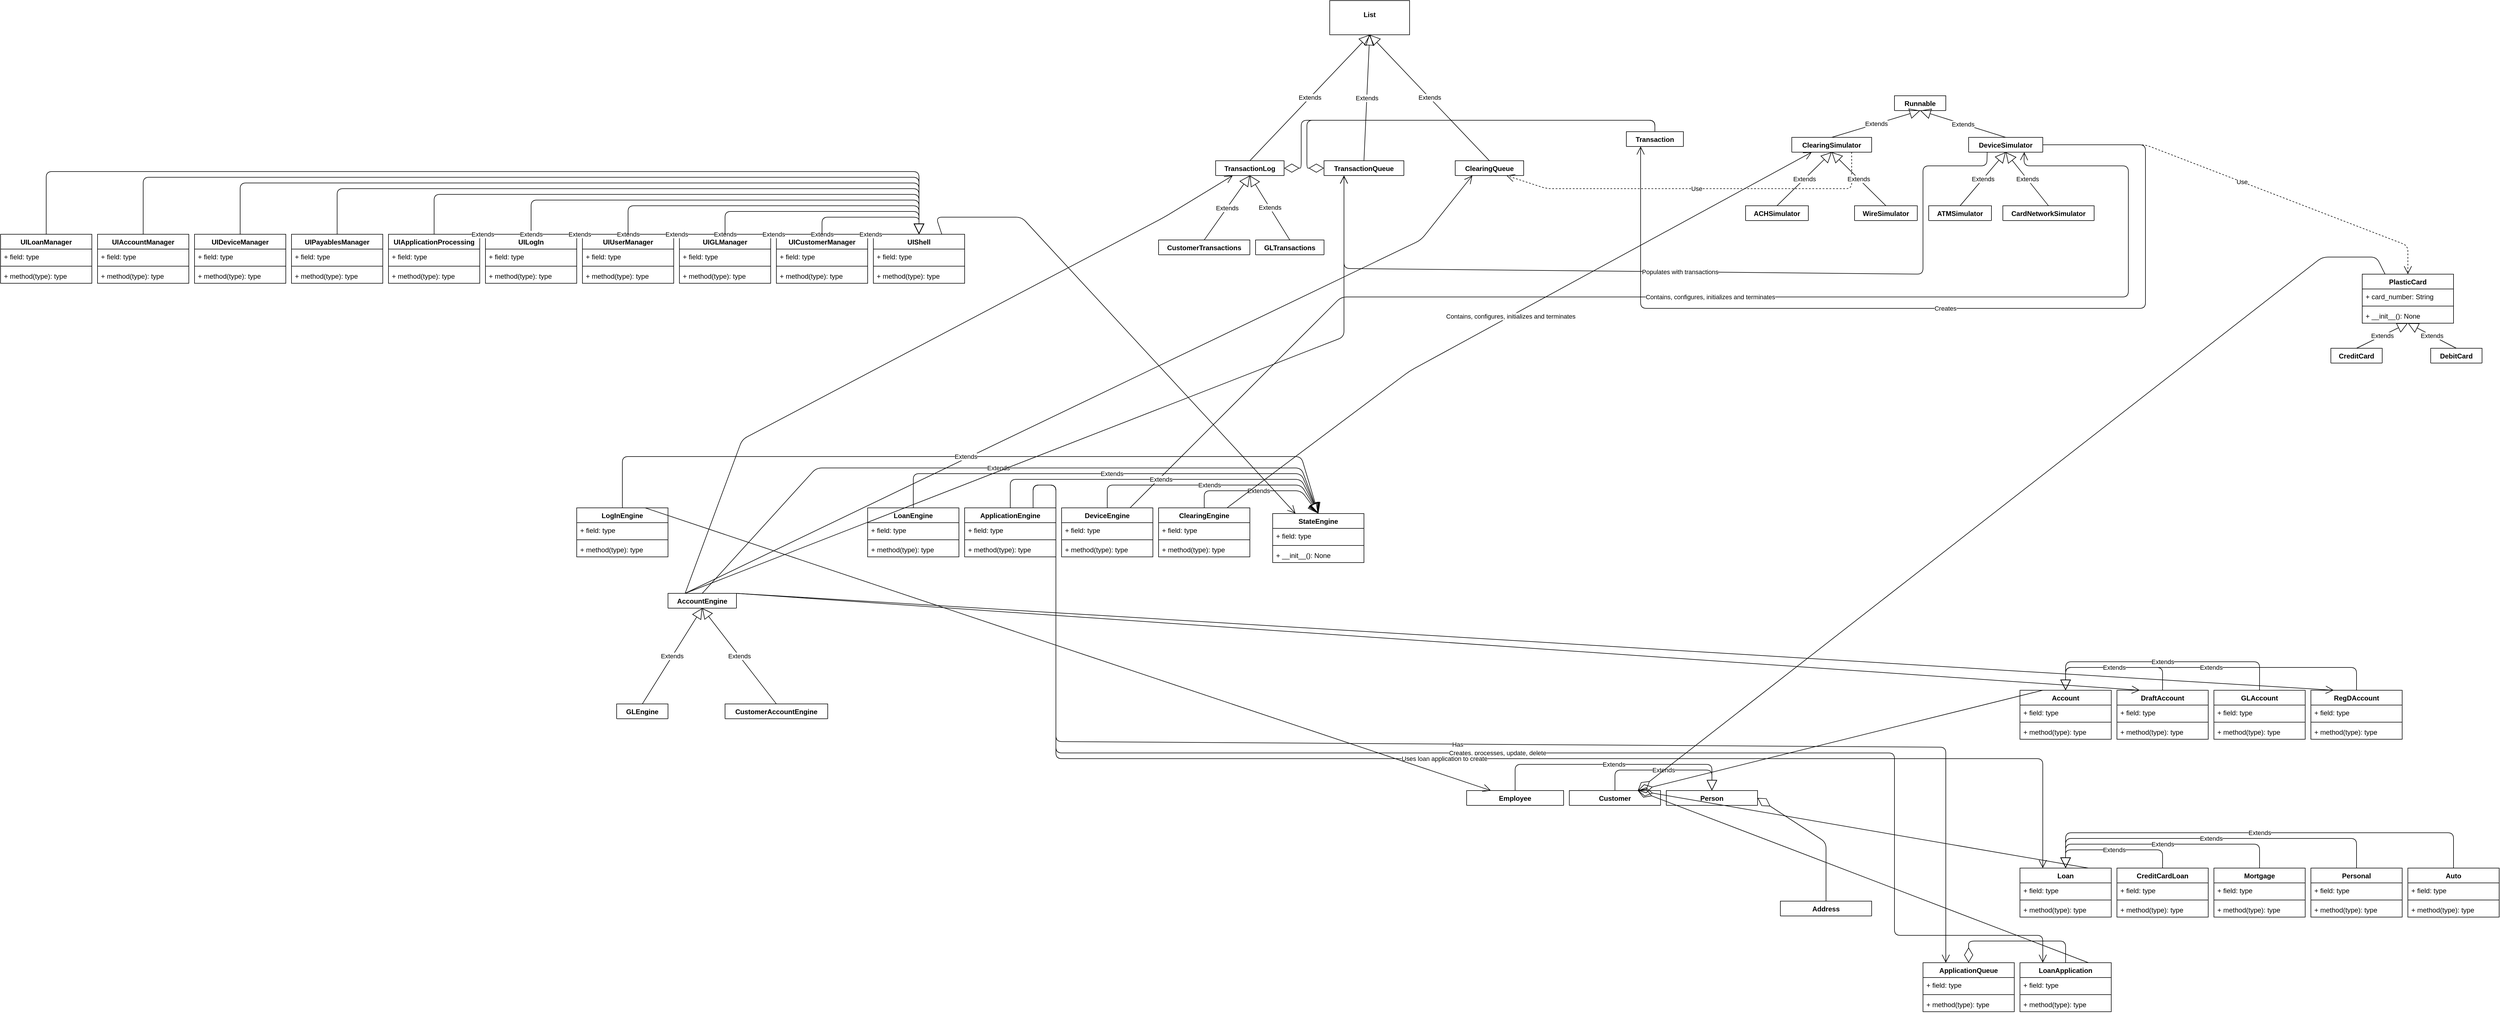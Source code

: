 <mxfile version="14.6.13" type="github">
  <diagram id="C5RBs43oDa-KdzZeNtuy" name="Page-1">
    <mxGraphModel dx="4428" dy="2950" grid="1" gridSize="10" guides="1" tooltips="1" connect="1" arrows="1" fold="1" page="1" pageScale="1" pageWidth="827" pageHeight="1169" math="0" shadow="0">
      <root>
        <mxCell id="WIyWlLk6GJQsqaUBKTNV-0" />
        <mxCell id="WIyWlLk6GJQsqaUBKTNV-1" parent="WIyWlLk6GJQsqaUBKTNV-0" />
        <mxCell id="940IwEZ-EQN5l1AXtLsB-321" value="Contains, configures, initializes and terminates" style="endArrow=open;endFill=1;endSize=12;html=1;entryX=0.75;entryY=1;entryDx=0;entryDy=0;exitX=0.75;exitY=0;exitDx=0;exitDy=0;" edge="1" parent="WIyWlLk6GJQsqaUBKTNV-1" source="940IwEZ-EQN5l1AXtLsB-278" target="940IwEZ-EQN5l1AXtLsB-138">
          <mxGeometry width="160" relative="1" as="geometry">
            <mxPoint x="-80" y="-910" as="sourcePoint" />
            <mxPoint x="80" y="-910" as="targetPoint" />
            <Array as="points">
              <mxPoint x="-350" y="-930" />
              <mxPoint x="90" y="-930" />
              <mxPoint x="1030" y="-930" />
              <mxPoint x="1030" y="-1160" />
              <mxPoint x="847" y="-1160" />
            </Array>
          </mxGeometry>
        </mxCell>
        <mxCell id="zkfFHV4jXpPFQw0GAbJ--0" value="Person" style="swimlane;fontStyle=1;align=center;verticalAlign=top;childLayout=stackLayout;horizontal=1;startSize=26;horizontalStack=0;resizeParent=1;resizeLast=0;collapsible=1;marginBottom=0;rounded=0;shadow=0;strokeWidth=1;" parent="WIyWlLk6GJQsqaUBKTNV-1" vertex="1" collapsed="1">
          <mxGeometry x="220" y="-64" width="160" height="26" as="geometry">
            <mxRectangle x="220" y="-64" width="160" height="358" as="alternateBounds" />
          </mxGeometry>
        </mxCell>
        <mxCell id="zkfFHV4jXpPFQw0GAbJ--1" value="Name" style="text;align=left;verticalAlign=top;spacingLeft=4;spacingRight=4;overflow=hidden;rotatable=0;points=[[0,0.5],[1,0.5]];portConstraint=eastwest;" parent="zkfFHV4jXpPFQw0GAbJ--0" vertex="1">
          <mxGeometry y="26" width="160" height="26" as="geometry" />
        </mxCell>
        <mxCell id="zkfFHV4jXpPFQw0GAbJ--2" value="Phone Number" style="text;align=left;verticalAlign=top;spacingLeft=4;spacingRight=4;overflow=hidden;rotatable=0;points=[[0,0.5],[1,0.5]];portConstraint=eastwest;rounded=0;shadow=0;html=0;" parent="zkfFHV4jXpPFQw0GAbJ--0" vertex="1">
          <mxGeometry y="52" width="160" height="26" as="geometry" />
        </mxCell>
        <mxCell id="zkfFHV4jXpPFQw0GAbJ--3" value="Email Address" style="text;align=left;verticalAlign=top;spacingLeft=4;spacingRight=4;overflow=hidden;rotatable=0;points=[[0,0.5],[1,0.5]];portConstraint=eastwest;rounded=0;shadow=0;html=0;" parent="zkfFHV4jXpPFQw0GAbJ--0" vertex="1">
          <mxGeometry y="78" width="160" height="26" as="geometry" />
        </mxCell>
        <mxCell id="940IwEZ-EQN5l1AXtLsB-31" value="SSN/TIN" style="text;align=left;verticalAlign=top;spacingLeft=4;spacingRight=4;overflow=hidden;rotatable=0;points=[[0,0.5],[1,0.5]];portConstraint=eastwest;rounded=0;shadow=0;html=0;" vertex="1" parent="zkfFHV4jXpPFQw0GAbJ--0">
          <mxGeometry y="104" width="160" height="26" as="geometry" />
        </mxCell>
        <mxCell id="zkfFHV4jXpPFQw0GAbJ--4" value="" style="line;html=1;strokeWidth=1;align=left;verticalAlign=middle;spacingTop=-1;spacingLeft=3;spacingRight=3;rotatable=0;labelPosition=right;points=[];portConstraint=eastwest;" parent="zkfFHV4jXpPFQw0GAbJ--0" vertex="1">
          <mxGeometry y="130" width="160" height="8" as="geometry" />
        </mxCell>
        <mxCell id="zkfFHV4jXpPFQw0GAbJ--5" value="Get Name" style="text;align=left;verticalAlign=top;spacingLeft=4;spacingRight=4;overflow=hidden;rotatable=0;points=[[0,0.5],[1,0.5]];portConstraint=eastwest;" parent="zkfFHV4jXpPFQw0GAbJ--0" vertex="1">
          <mxGeometry y="138" width="160" height="26" as="geometry" />
        </mxCell>
        <mxCell id="940IwEZ-EQN5l1AXtLsB-26" value="Get Phone" style="text;align=left;verticalAlign=top;spacingLeft=4;spacingRight=4;overflow=hidden;rotatable=0;points=[[0,0.5],[1,0.5]];portConstraint=eastwest;" vertex="1" parent="zkfFHV4jXpPFQw0GAbJ--0">
          <mxGeometry y="164" width="160" height="26" as="geometry" />
        </mxCell>
        <mxCell id="940IwEZ-EQN5l1AXtLsB-27" value="Get Email" style="text;align=left;verticalAlign=top;spacingLeft=4;spacingRight=4;overflow=hidden;rotatable=0;points=[[0,0.5],[1,0.5]];portConstraint=eastwest;" vertex="1" parent="zkfFHV4jXpPFQw0GAbJ--0">
          <mxGeometry y="190" width="160" height="26" as="geometry" />
        </mxCell>
        <mxCell id="940IwEZ-EQN5l1AXtLsB-32" value="Get SSN/TIN" style="text;align=left;verticalAlign=top;spacingLeft=4;spacingRight=4;overflow=hidden;rotatable=0;points=[[0,0.5],[1,0.5]];portConstraint=eastwest;" vertex="1" parent="zkfFHV4jXpPFQw0GAbJ--0">
          <mxGeometry y="216" width="160" height="26" as="geometry" />
        </mxCell>
        <mxCell id="940IwEZ-EQN5l1AXtLsB-33" value="Set Name" style="text;align=left;verticalAlign=top;spacingLeft=4;spacingRight=4;overflow=hidden;rotatable=0;points=[[0,0.5],[1,0.5]];portConstraint=eastwest;" vertex="1" parent="zkfFHV4jXpPFQw0GAbJ--0">
          <mxGeometry y="242" width="160" height="26" as="geometry" />
        </mxCell>
        <mxCell id="940IwEZ-EQN5l1AXtLsB-34" value="Set Phone" style="text;align=left;verticalAlign=top;spacingLeft=4;spacingRight=4;overflow=hidden;rotatable=0;points=[[0,0.5],[1,0.5]];portConstraint=eastwest;" vertex="1" parent="zkfFHV4jXpPFQw0GAbJ--0">
          <mxGeometry y="268" width="160" height="26" as="geometry" />
        </mxCell>
        <mxCell id="940IwEZ-EQN5l1AXtLsB-35" value="Set Email" style="text;align=left;verticalAlign=top;spacingLeft=4;spacingRight=4;overflow=hidden;rotatable=0;points=[[0,0.5],[1,0.5]];portConstraint=eastwest;" vertex="1" parent="zkfFHV4jXpPFQw0GAbJ--0">
          <mxGeometry y="294" width="160" height="26" as="geometry" />
        </mxCell>
        <mxCell id="940IwEZ-EQN5l1AXtLsB-36" value="Set SSN/TIN" style="text;align=left;verticalAlign=top;spacingLeft=4;spacingRight=4;overflow=hidden;rotatable=0;points=[[0,0.5],[1,0.5]];portConstraint=eastwest;" vertex="1" parent="zkfFHV4jXpPFQw0GAbJ--0">
          <mxGeometry y="320" width="160" height="26" as="geometry" />
        </mxCell>
        <mxCell id="zkfFHV4jXpPFQw0GAbJ--6" value="Customer" style="swimlane;fontStyle=1;align=center;verticalAlign=top;childLayout=stackLayout;horizontal=1;startSize=26;horizontalStack=0;resizeParent=1;resizeLast=0;collapsible=1;marginBottom=0;rounded=0;shadow=0;strokeWidth=1;" parent="WIyWlLk6GJQsqaUBKTNV-1" vertex="1" collapsed="1">
          <mxGeometry x="50" y="-64" width="160" height="26" as="geometry">
            <mxRectangle x="50" y="-64" width="160" height="436" as="alternateBounds" />
          </mxGeometry>
        </mxCell>
        <mxCell id="zkfFHV4jXpPFQw0GAbJ--7" value="Customer ID" style="text;align=left;verticalAlign=top;spacingLeft=4;spacingRight=4;overflow=hidden;rotatable=0;points=[[0,0.5],[1,0.5]];portConstraint=eastwest;" parent="zkfFHV4jXpPFQw0GAbJ--6" vertex="1">
          <mxGeometry y="26" width="160" height="26" as="geometry" />
        </mxCell>
        <mxCell id="940IwEZ-EQN5l1AXtLsB-39" value="Daily CTR" style="text;align=left;verticalAlign=top;spacingLeft=4;spacingRight=4;overflow=hidden;rotatable=0;points=[[0,0.5],[1,0.5]];portConstraint=eastwest;" vertex="1" parent="zkfFHV4jXpPFQw0GAbJ--6">
          <mxGeometry y="52" width="160" height="26" as="geometry" />
        </mxCell>
        <mxCell id="940IwEZ-EQN5l1AXtLsB-40" value="OFAC Cleared" style="text;align=left;verticalAlign=top;spacingLeft=4;spacingRight=4;overflow=hidden;rotatable=0;points=[[0,0.5],[1,0.5]];portConstraint=eastwest;" vertex="1" parent="zkfFHV4jXpPFQw0GAbJ--6">
          <mxGeometry y="78" width="160" height="26" as="geometry" />
        </mxCell>
        <mxCell id="940IwEZ-EQN5l1AXtLsB-41" value="OFAC Check Date" style="text;align=left;verticalAlign=top;spacingLeft=4;spacingRight=4;overflow=hidden;rotatable=0;points=[[0,0.5],[1,0.5]];portConstraint=eastwest;" vertex="1" parent="zkfFHV4jXpPFQw0GAbJ--6">
          <mxGeometry y="104" width="160" height="26" as="geometry" />
        </mxCell>
        <mxCell id="940IwEZ-EQN5l1AXtLsB-38" value="Credit Score" style="text;align=left;verticalAlign=top;spacingLeft=4;spacingRight=4;overflow=hidden;rotatable=0;points=[[0,0.5],[1,0.5]];portConstraint=eastwest;" vertex="1" parent="zkfFHV4jXpPFQw0GAbJ--6">
          <mxGeometry y="130" width="160" height="26" as="geometry" />
        </mxCell>
        <mxCell id="zkfFHV4jXpPFQw0GAbJ--9" value="" style="line;html=1;strokeWidth=1;align=left;verticalAlign=middle;spacingTop=-1;spacingLeft=3;spacingRight=3;rotatable=0;labelPosition=right;points=[];portConstraint=eastwest;" parent="zkfFHV4jXpPFQw0GAbJ--6" vertex="1">
          <mxGeometry y="156" width="160" height="8" as="geometry" />
        </mxCell>
        <mxCell id="940IwEZ-EQN5l1AXtLsB-44" value="Get Customer ID" style="text;align=left;verticalAlign=top;spacingLeft=4;spacingRight=4;overflow=hidden;rotatable=0;points=[[0,0.5],[1,0.5]];portConstraint=eastwest;" vertex="1" parent="zkfFHV4jXpPFQw0GAbJ--6">
          <mxGeometry y="164" width="160" height="26" as="geometry" />
        </mxCell>
        <mxCell id="940IwEZ-EQN5l1AXtLsB-48" value="Get Daily CTR " style="text;align=left;verticalAlign=top;spacingLeft=4;spacingRight=4;overflow=hidden;rotatable=0;points=[[0,0.5],[1,0.5]];portConstraint=eastwest;" vertex="1" parent="zkfFHV4jXpPFQw0GAbJ--6">
          <mxGeometry y="190" width="160" height="26" as="geometry" />
        </mxCell>
        <mxCell id="940IwEZ-EQN5l1AXtLsB-49" value="Is OFAC Clear" style="text;align=left;verticalAlign=top;spacingLeft=4;spacingRight=4;overflow=hidden;rotatable=0;points=[[0,0.5],[1,0.5]];portConstraint=eastwest;fontStyle=4" vertex="1" parent="zkfFHV4jXpPFQw0GAbJ--6">
          <mxGeometry y="216" width="160" height="26" as="geometry" />
        </mxCell>
        <mxCell id="940IwEZ-EQN5l1AXtLsB-50" value="Get Last OFAC Check" style="text;align=left;verticalAlign=top;spacingLeft=4;spacingRight=4;overflow=hidden;rotatable=0;points=[[0,0.5],[1,0.5]];portConstraint=eastwest;" vertex="1" parent="zkfFHV4jXpPFQw0GAbJ--6">
          <mxGeometry y="242" width="160" height="26" as="geometry" />
        </mxCell>
        <mxCell id="940IwEZ-EQN5l1AXtLsB-52" value="Get Credit Score" style="text;align=left;verticalAlign=top;spacingLeft=4;spacingRight=4;overflow=hidden;rotatable=0;points=[[0,0.5],[1,0.5]];portConstraint=eastwest;" vertex="1" parent="zkfFHV4jXpPFQw0GAbJ--6">
          <mxGeometry y="268" width="160" height="26" as="geometry" />
        </mxCell>
        <mxCell id="940IwEZ-EQN5l1AXtLsB-54" value="Set Daily CTR" style="text;align=left;verticalAlign=top;spacingLeft=4;spacingRight=4;overflow=hidden;rotatable=0;points=[[0,0.5],[1,0.5]];portConstraint=eastwest;" vertex="1" parent="zkfFHV4jXpPFQw0GAbJ--6">
          <mxGeometry y="294" width="160" height="26" as="geometry" />
        </mxCell>
        <mxCell id="940IwEZ-EQN5l1AXtLsB-55" value="Reset Daily CTR" style="text;align=left;verticalAlign=top;spacingLeft=4;spacingRight=4;overflow=hidden;rotatable=0;points=[[0,0.5],[1,0.5]];portConstraint=eastwest;" vertex="1" parent="zkfFHV4jXpPFQw0GAbJ--6">
          <mxGeometry y="320" width="160" height="26" as="geometry" />
        </mxCell>
        <mxCell id="940IwEZ-EQN5l1AXtLsB-56" value="Set OFAC Cleared" style="text;align=left;verticalAlign=top;spacingLeft=4;spacingRight=4;overflow=hidden;rotatable=0;points=[[0,0.5],[1,0.5]];portConstraint=eastwest;" vertex="1" parent="zkfFHV4jXpPFQw0GAbJ--6">
          <mxGeometry y="346" width="160" height="26" as="geometry" />
        </mxCell>
        <mxCell id="940IwEZ-EQN5l1AXtLsB-57" value="Set OFAC Check Date" style="text;align=left;verticalAlign=top;spacingLeft=4;spacingRight=4;overflow=hidden;rotatable=0;points=[[0,0.5],[1,0.5]];portConstraint=eastwest;" vertex="1" parent="zkfFHV4jXpPFQw0GAbJ--6">
          <mxGeometry y="372" width="160" height="26" as="geometry" />
        </mxCell>
        <mxCell id="940IwEZ-EQN5l1AXtLsB-59" value="Set Credit Score" style="text;align=left;verticalAlign=top;spacingLeft=4;spacingRight=4;overflow=hidden;rotatable=0;points=[[0,0.5],[1,0.5]];portConstraint=eastwest;" vertex="1" parent="zkfFHV4jXpPFQw0GAbJ--6">
          <mxGeometry y="398" width="160" height="26" as="geometry" />
        </mxCell>
        <mxCell id="zkfFHV4jXpPFQw0GAbJ--17" value="Address" style="swimlane;fontStyle=1;align=center;verticalAlign=top;childLayout=stackLayout;horizontal=1;startSize=26;horizontalStack=0;resizeParent=1;resizeLast=0;collapsible=1;marginBottom=0;rounded=0;shadow=0;strokeWidth=1;" parent="WIyWlLk6GJQsqaUBKTNV-1" vertex="1" collapsed="1">
          <mxGeometry x="420" y="130" width="160" height="26" as="geometry">
            <mxRectangle x="420" y="130" width="160" height="540" as="alternateBounds" />
          </mxGeometry>
        </mxCell>
        <mxCell id="zkfFHV4jXpPFQw0GAbJ--18" value="+ Street: String" style="text;align=left;verticalAlign=top;spacingLeft=4;spacingRight=4;overflow=hidden;rotatable=0;points=[[0,0.5],[1,0.5]];portConstraint=eastwest;" parent="zkfFHV4jXpPFQw0GAbJ--17" vertex="1">
          <mxGeometry y="26" width="160" height="26" as="geometry" />
        </mxCell>
        <mxCell id="zkfFHV4jXpPFQw0GAbJ--19" value="+ City: String" style="text;align=left;verticalAlign=top;spacingLeft=4;spacingRight=4;overflow=hidden;rotatable=0;points=[[0,0.5],[1,0.5]];portConstraint=eastwest;rounded=0;shadow=0;html=0;" parent="zkfFHV4jXpPFQw0GAbJ--17" vertex="1">
          <mxGeometry y="52" width="160" height="26" as="geometry" />
        </mxCell>
        <mxCell id="zkfFHV4jXpPFQw0GAbJ--20" value="+ State: String" style="text;align=left;verticalAlign=top;spacingLeft=4;spacingRight=4;overflow=hidden;rotatable=0;points=[[0,0.5],[1,0.5]];portConstraint=eastwest;rounded=0;shadow=0;html=0;" parent="zkfFHV4jXpPFQw0GAbJ--17" vertex="1">
          <mxGeometry y="78" width="160" height="26" as="geometry" />
        </mxCell>
        <mxCell id="zkfFHV4jXpPFQw0GAbJ--21" value="+ Postal Code: String" style="text;align=left;verticalAlign=top;spacingLeft=4;spacingRight=4;overflow=hidden;rotatable=0;points=[[0,0.5],[1,0.5]];portConstraint=eastwest;rounded=0;shadow=0;html=0;" parent="zkfFHV4jXpPFQw0GAbJ--17" vertex="1">
          <mxGeometry y="104" width="160" height="26" as="geometry" />
        </mxCell>
        <mxCell id="zkfFHV4jXpPFQw0GAbJ--22" value="+ Country: String" style="text;align=left;verticalAlign=top;spacingLeft=4;spacingRight=4;overflow=hidden;rotatable=0;points=[[0,0.5],[1,0.5]];portConstraint=eastwest;rounded=0;shadow=0;html=0;" parent="zkfFHV4jXpPFQw0GAbJ--17" vertex="1">
          <mxGeometry y="130" width="160" height="26" as="geometry" />
        </mxCell>
        <mxCell id="940IwEZ-EQN5l1AXtLsB-70" value="+ Verified: Boolean" style="text;align=left;verticalAlign=top;spacingLeft=4;spacingRight=4;overflow=hidden;rotatable=0;points=[[0,0.5],[1,0.5]];portConstraint=eastwest;" vertex="1" parent="zkfFHV4jXpPFQw0GAbJ--17">
          <mxGeometry y="156" width="160" height="26" as="geometry" />
        </mxCell>
        <mxCell id="940IwEZ-EQN5l1AXtLsB-71" value="+ Verification Date: Date" style="text;align=left;verticalAlign=top;spacingLeft=4;spacingRight=4;overflow=hidden;rotatable=0;points=[[0,0.5],[1,0.5]];portConstraint=eastwest;" vertex="1" parent="zkfFHV4jXpPFQw0GAbJ--17">
          <mxGeometry y="182" width="160" height="26" as="geometry" />
        </mxCell>
        <mxCell id="zkfFHV4jXpPFQw0GAbJ--23" value="" style="line;html=1;strokeWidth=1;align=left;verticalAlign=middle;spacingTop=-1;spacingLeft=3;spacingRight=3;rotatable=0;labelPosition=right;points=[];portConstraint=eastwest;" parent="zkfFHV4jXpPFQw0GAbJ--17" vertex="1">
          <mxGeometry y="208" width="160" height="8" as="geometry" />
        </mxCell>
        <mxCell id="zkfFHV4jXpPFQw0GAbJ--24" value="+ Verify(): None" style="text;align=left;verticalAlign=top;spacingLeft=4;spacingRight=4;overflow=hidden;rotatable=0;points=[[0,0.5],[1,0.5]];portConstraint=eastwest;" parent="zkfFHV4jXpPFQw0GAbJ--17" vertex="1">
          <mxGeometry y="216" width="160" height="26" as="geometry" />
        </mxCell>
        <mxCell id="zkfFHV4jXpPFQw0GAbJ--25" value="+ Is Verified(): Boolean" style="text;align=left;verticalAlign=top;spacingLeft=4;spacingRight=4;overflow=hidden;rotatable=0;points=[[0,0.5],[1,0.5]];portConstraint=eastwest;fontStyle=0" parent="zkfFHV4jXpPFQw0GAbJ--17" vertex="1">
          <mxGeometry y="242" width="160" height="26" as="geometry" />
        </mxCell>
        <mxCell id="940IwEZ-EQN5l1AXtLsB-60" value="+ Set Street(String): None" style="text;align=left;verticalAlign=top;spacingLeft=4;spacingRight=4;overflow=hidden;rotatable=0;points=[[0,0.5],[1,0.5]];portConstraint=eastwest;" vertex="1" parent="zkfFHV4jXpPFQw0GAbJ--17">
          <mxGeometry y="268" width="160" height="26" as="geometry" />
        </mxCell>
        <mxCell id="940IwEZ-EQN5l1AXtLsB-61" value="+ Set City(String): None" style="text;align=left;verticalAlign=top;spacingLeft=4;spacingRight=4;overflow=hidden;rotatable=0;points=[[0,0.5],[1,0.5]];portConstraint=eastwest;" vertex="1" parent="zkfFHV4jXpPFQw0GAbJ--17">
          <mxGeometry y="294" width="160" height="26" as="geometry" />
        </mxCell>
        <mxCell id="940IwEZ-EQN5l1AXtLsB-62" value="Set State" style="text;align=left;verticalAlign=top;spacingLeft=4;spacingRight=4;overflow=hidden;rotatable=0;points=[[0,0.5],[1,0.5]];portConstraint=eastwest;" vertex="1" parent="zkfFHV4jXpPFQw0GAbJ--17">
          <mxGeometry y="320" width="160" height="26" as="geometry" />
        </mxCell>
        <mxCell id="940IwEZ-EQN5l1AXtLsB-63" value="Set Postal Code" style="text;align=left;verticalAlign=top;spacingLeft=4;spacingRight=4;overflow=hidden;rotatable=0;points=[[0,0.5],[1,0.5]];portConstraint=eastwest;" vertex="1" parent="zkfFHV4jXpPFQw0GAbJ--17">
          <mxGeometry y="346" width="160" height="26" as="geometry" />
        </mxCell>
        <mxCell id="940IwEZ-EQN5l1AXtLsB-64" value="Set Country" style="text;align=left;verticalAlign=top;spacingLeft=4;spacingRight=4;overflow=hidden;rotatable=0;points=[[0,0.5],[1,0.5]];portConstraint=eastwest;" vertex="1" parent="zkfFHV4jXpPFQw0GAbJ--17">
          <mxGeometry y="372" width="160" height="26" as="geometry" />
        </mxCell>
        <mxCell id="940IwEZ-EQN5l1AXtLsB-65" value="Get Street" style="text;align=left;verticalAlign=top;spacingLeft=4;spacingRight=4;overflow=hidden;rotatable=0;points=[[0,0.5],[1,0.5]];portConstraint=eastwest;" vertex="1" parent="zkfFHV4jXpPFQw0GAbJ--17">
          <mxGeometry y="398" width="160" height="26" as="geometry" />
        </mxCell>
        <mxCell id="940IwEZ-EQN5l1AXtLsB-66" value="Get City" style="text;align=left;verticalAlign=top;spacingLeft=4;spacingRight=4;overflow=hidden;rotatable=0;points=[[0,0.5],[1,0.5]];portConstraint=eastwest;" vertex="1" parent="zkfFHV4jXpPFQw0GAbJ--17">
          <mxGeometry y="424" width="160" height="26" as="geometry" />
        </mxCell>
        <mxCell id="940IwEZ-EQN5l1AXtLsB-67" value="Get State" style="text;align=left;verticalAlign=top;spacingLeft=4;spacingRight=4;overflow=hidden;rotatable=0;points=[[0,0.5],[1,0.5]];portConstraint=eastwest;" vertex="1" parent="zkfFHV4jXpPFQw0GAbJ--17">
          <mxGeometry y="450" width="160" height="26" as="geometry" />
        </mxCell>
        <mxCell id="940IwEZ-EQN5l1AXtLsB-68" value="Get Postal Code" style="text;align=left;verticalAlign=top;spacingLeft=4;spacingRight=4;overflow=hidden;rotatable=0;points=[[0,0.5],[1,0.5]];portConstraint=eastwest;" vertex="1" parent="zkfFHV4jXpPFQw0GAbJ--17">
          <mxGeometry y="476" width="160" height="26" as="geometry" />
        </mxCell>
        <mxCell id="940IwEZ-EQN5l1AXtLsB-69" value="Get Country" style="text;align=left;verticalAlign=top;spacingLeft=4;spacingRight=4;overflow=hidden;rotatable=0;points=[[0,0.5],[1,0.5]];portConstraint=eastwest;" vertex="1" parent="zkfFHV4jXpPFQw0GAbJ--17">
          <mxGeometry y="502" width="160" height="26" as="geometry" />
        </mxCell>
        <mxCell id="940IwEZ-EQN5l1AXtLsB-76" value="Loan" style="swimlane;fontStyle=1;align=center;verticalAlign=top;childLayout=stackLayout;horizontal=1;startSize=26;horizontalStack=0;resizeParent=1;resizeParentMax=0;resizeLast=0;collapsible=1;marginBottom=0;" vertex="1" parent="WIyWlLk6GJQsqaUBKTNV-1">
          <mxGeometry x="840" y="72" width="160" height="86" as="geometry" />
        </mxCell>
        <mxCell id="940IwEZ-EQN5l1AXtLsB-77" value="+ field: type" style="text;strokeColor=none;fillColor=none;align=left;verticalAlign=top;spacingLeft=4;spacingRight=4;overflow=hidden;rotatable=0;points=[[0,0.5],[1,0.5]];portConstraint=eastwest;" vertex="1" parent="940IwEZ-EQN5l1AXtLsB-76">
          <mxGeometry y="26" width="160" height="26" as="geometry" />
        </mxCell>
        <mxCell id="940IwEZ-EQN5l1AXtLsB-78" value="" style="line;strokeWidth=1;fillColor=none;align=left;verticalAlign=middle;spacingTop=-1;spacingLeft=3;spacingRight=3;rotatable=0;labelPosition=right;points=[];portConstraint=eastwest;" vertex="1" parent="940IwEZ-EQN5l1AXtLsB-76">
          <mxGeometry y="52" width="160" height="8" as="geometry" />
        </mxCell>
        <mxCell id="940IwEZ-EQN5l1AXtLsB-79" value="+ method(type): type" style="text;strokeColor=none;fillColor=none;align=left;verticalAlign=top;spacingLeft=4;spacingRight=4;overflow=hidden;rotatable=0;points=[[0,0.5],[1,0.5]];portConstraint=eastwest;" vertex="1" parent="940IwEZ-EQN5l1AXtLsB-76">
          <mxGeometry y="60" width="160" height="26" as="geometry" />
        </mxCell>
        <mxCell id="940IwEZ-EQN5l1AXtLsB-84" value="LoanApplication" style="swimlane;fontStyle=1;align=center;verticalAlign=top;childLayout=stackLayout;horizontal=1;startSize=26;horizontalStack=0;resizeParent=1;resizeParentMax=0;resizeLast=0;collapsible=1;marginBottom=0;" vertex="1" parent="WIyWlLk6GJQsqaUBKTNV-1">
          <mxGeometry x="840" y="238" width="160" height="86" as="geometry" />
        </mxCell>
        <mxCell id="940IwEZ-EQN5l1AXtLsB-85" value="+ field: type" style="text;strokeColor=none;fillColor=none;align=left;verticalAlign=top;spacingLeft=4;spacingRight=4;overflow=hidden;rotatable=0;points=[[0,0.5],[1,0.5]];portConstraint=eastwest;" vertex="1" parent="940IwEZ-EQN5l1AXtLsB-84">
          <mxGeometry y="26" width="160" height="26" as="geometry" />
        </mxCell>
        <mxCell id="940IwEZ-EQN5l1AXtLsB-86" value="" style="line;strokeWidth=1;fillColor=none;align=left;verticalAlign=middle;spacingTop=-1;spacingLeft=3;spacingRight=3;rotatable=0;labelPosition=right;points=[];portConstraint=eastwest;" vertex="1" parent="940IwEZ-EQN5l1AXtLsB-84">
          <mxGeometry y="52" width="160" height="8" as="geometry" />
        </mxCell>
        <mxCell id="940IwEZ-EQN5l1AXtLsB-87" value="+ method(type): type" style="text;strokeColor=none;fillColor=none;align=left;verticalAlign=top;spacingLeft=4;spacingRight=4;overflow=hidden;rotatable=0;points=[[0,0.5],[1,0.5]];portConstraint=eastwest;" vertex="1" parent="940IwEZ-EQN5l1AXtLsB-84">
          <mxGeometry y="60" width="160" height="26" as="geometry" />
        </mxCell>
        <mxCell id="zkfFHV4jXpPFQw0GAbJ--13" value="Employee" style="swimlane;fontStyle=1;align=center;verticalAlign=top;childLayout=stackLayout;horizontal=1;startSize=26;horizontalStack=0;resizeParent=1;resizeLast=0;collapsible=1;marginBottom=0;rounded=0;shadow=0;strokeWidth=1;" parent="WIyWlLk6GJQsqaUBKTNV-1" vertex="1" collapsed="1">
          <mxGeometry x="-130" y="-64" width="170" height="26" as="geometry">
            <mxRectangle x="-120" y="-64" width="160" height="690" as="alternateBounds" />
          </mxGeometry>
        </mxCell>
        <mxCell id="zkfFHV4jXpPFQw0GAbJ--14" value="Employee ID" style="text;align=left;verticalAlign=top;spacingLeft=4;spacingRight=4;overflow=hidden;rotatable=0;points=[[0,0.5],[1,0.5]];portConstraint=eastwest;" parent="zkfFHV4jXpPFQw0GAbJ--13" vertex="1">
          <mxGeometry y="26" width="170" height="26" as="geometry" />
        </mxCell>
        <mxCell id="940IwEZ-EQN5l1AXtLsB-1" value="Role" style="text;align=left;verticalAlign=top;spacingLeft=4;spacingRight=4;overflow=hidden;rotatable=0;points=[[0,0.5],[1,0.5]];portConstraint=eastwest;" vertex="1" parent="zkfFHV4jXpPFQw0GAbJ--13">
          <mxGeometry y="52" width="170" height="26" as="geometry" />
        </mxCell>
        <mxCell id="940IwEZ-EQN5l1AXtLsB-2" value="Department" style="text;align=left;verticalAlign=top;spacingLeft=4;spacingRight=4;overflow=hidden;rotatable=0;points=[[0,0.5],[1,0.5]];portConstraint=eastwest;" vertex="1" parent="zkfFHV4jXpPFQw0GAbJ--13">
          <mxGeometry y="78" width="170" height="26" as="geometry" />
        </mxCell>
        <mxCell id="940IwEZ-EQN5l1AXtLsB-3" value="Password Hash" style="text;align=left;verticalAlign=top;spacingLeft=4;spacingRight=4;overflow=hidden;rotatable=0;points=[[0,0.5],[1,0.5]];portConstraint=eastwest;" vertex="1" parent="zkfFHV4jXpPFQw0GAbJ--13">
          <mxGeometry y="104" width="170" height="26" as="geometry" />
        </mxCell>
        <mxCell id="940IwEZ-EQN5l1AXtLsB-4" value="Vault Access" style="text;align=left;verticalAlign=top;spacingLeft=4;spacingRight=4;overflow=hidden;rotatable=0;points=[[0,0.5],[1,0.5]];portConstraint=eastwest;" vertex="1" parent="zkfFHV4jXpPFQw0GAbJ--13">
          <mxGeometry y="130" width="170" height="26" as="geometry" />
        </mxCell>
        <mxCell id="940IwEZ-EQN5l1AXtLsB-5" value="Withdrawal Limit" style="text;align=left;verticalAlign=top;spacingLeft=4;spacingRight=4;overflow=hidden;rotatable=0;points=[[0,0.5],[1,0.5]];portConstraint=eastwest;" vertex="1" parent="zkfFHV4jXpPFQw0GAbJ--13">
          <mxGeometry y="156" width="170" height="26" as="geometry" />
        </mxCell>
        <mxCell id="940IwEZ-EQN5l1AXtLsB-6" value="Deposit Limit" style="text;align=left;verticalAlign=top;spacingLeft=4;spacingRight=4;overflow=hidden;rotatable=0;points=[[0,0.5],[1,0.5]];portConstraint=eastwest;" vertex="1" parent="zkfFHV4jXpPFQw0GAbJ--13">
          <mxGeometry y="182" width="170" height="26" as="geometry" />
        </mxCell>
        <mxCell id="940IwEZ-EQN5l1AXtLsB-7" value="Drawer Balance" style="text;align=left;verticalAlign=top;spacingLeft=4;spacingRight=4;overflow=hidden;rotatable=0;points=[[0,0.5],[1,0.5]];portConstraint=eastwest;" vertex="1" parent="zkfFHV4jXpPFQw0GAbJ--13">
          <mxGeometry y="208" width="170" height="26" as="geometry" />
        </mxCell>
        <mxCell id="940IwEZ-EQN5l1AXtLsB-8" value="Salary" style="text;align=left;verticalAlign=top;spacingLeft=4;spacingRight=4;overflow=hidden;rotatable=0;points=[[0,0.5],[1,0.5]];portConstraint=eastwest;" vertex="1" parent="zkfFHV4jXpPFQw0GAbJ--13">
          <mxGeometry y="234" width="170" height="26" as="geometry" />
        </mxCell>
        <mxCell id="940IwEZ-EQN5l1AXtLsB-9" value="" style="line;html=1;strokeWidth=1;align=left;verticalAlign=middle;spacingTop=-1;spacingLeft=3;spacingRight=3;rotatable=0;labelPosition=right;points=[];portConstraint=eastwest;" vertex="1" parent="zkfFHV4jXpPFQw0GAbJ--13">
          <mxGeometry y="260" width="170" height="8" as="geometry" />
        </mxCell>
        <mxCell id="940IwEZ-EQN5l1AXtLsB-10" value="Get Employee ID" style="text;align=left;verticalAlign=top;spacingLeft=4;spacingRight=4;overflow=hidden;rotatable=0;points=[[0,0.5],[1,0.5]];portConstraint=eastwest;" vertex="1" parent="zkfFHV4jXpPFQw0GAbJ--13">
          <mxGeometry y="268" width="170" height="26" as="geometry" />
        </mxCell>
        <mxCell id="940IwEZ-EQN5l1AXtLsB-11" value="Get Role" style="text;align=left;verticalAlign=top;spacingLeft=4;spacingRight=4;overflow=hidden;rotatable=0;points=[[0,0.5],[1,0.5]];portConstraint=eastwest;" vertex="1" parent="zkfFHV4jXpPFQw0GAbJ--13">
          <mxGeometry y="294" width="170" height="26" as="geometry" />
        </mxCell>
        <mxCell id="940IwEZ-EQN5l1AXtLsB-12" value="Get Department" style="text;align=left;verticalAlign=top;spacingLeft=4;spacingRight=4;overflow=hidden;rotatable=0;points=[[0,0.5],[1,0.5]];portConstraint=eastwest;" vertex="1" parent="zkfFHV4jXpPFQw0GAbJ--13">
          <mxGeometry y="320" width="170" height="26" as="geometry" />
        </mxCell>
        <mxCell id="940IwEZ-EQN5l1AXtLsB-13" value="Has Vault Access" style="text;align=left;verticalAlign=top;spacingLeft=4;spacingRight=4;overflow=hidden;rotatable=0;points=[[0,0.5],[1,0.5]];portConstraint=eastwest;fontStyle=4" vertex="1" parent="zkfFHV4jXpPFQw0GAbJ--13">
          <mxGeometry y="346" width="170" height="26" as="geometry" />
        </mxCell>
        <mxCell id="940IwEZ-EQN5l1AXtLsB-14" value="Get Withdrawal Limit" style="text;align=left;verticalAlign=top;spacingLeft=4;spacingRight=4;overflow=hidden;rotatable=0;points=[[0,0.5],[1,0.5]];portConstraint=eastwest;" vertex="1" parent="zkfFHV4jXpPFQw0GAbJ--13">
          <mxGeometry y="372" width="170" height="26" as="geometry" />
        </mxCell>
        <mxCell id="940IwEZ-EQN5l1AXtLsB-15" value="Get Deposit Limit" style="text;align=left;verticalAlign=top;spacingLeft=4;spacingRight=4;overflow=hidden;rotatable=0;points=[[0,0.5],[1,0.5]];portConstraint=eastwest;" vertex="1" parent="zkfFHV4jXpPFQw0GAbJ--13">
          <mxGeometry y="398" width="170" height="26" as="geometry" />
        </mxCell>
        <mxCell id="940IwEZ-EQN5l1AXtLsB-16" value="Get Drawer Balance" style="text;align=left;verticalAlign=top;spacingLeft=4;spacingRight=4;overflow=hidden;rotatable=0;points=[[0,0.5],[1,0.5]];portConstraint=eastwest;" vertex="1" parent="zkfFHV4jXpPFQw0GAbJ--13">
          <mxGeometry y="424" width="170" height="26" as="geometry" />
        </mxCell>
        <mxCell id="940IwEZ-EQN5l1AXtLsB-17" value="Get Salary" style="text;align=left;verticalAlign=top;spacingLeft=4;spacingRight=4;overflow=hidden;rotatable=0;points=[[0,0.5],[1,0.5]];portConstraint=eastwest;" vertex="1" parent="zkfFHV4jXpPFQw0GAbJ--13">
          <mxGeometry y="450" width="170" height="26" as="geometry" />
        </mxCell>
        <mxCell id="940IwEZ-EQN5l1AXtLsB-18" value="Set Role" style="text;align=left;verticalAlign=top;spacingLeft=4;spacingRight=4;overflow=hidden;rotatable=0;points=[[0,0.5],[1,0.5]];portConstraint=eastwest;" vertex="1" parent="zkfFHV4jXpPFQw0GAbJ--13">
          <mxGeometry y="476" width="170" height="26" as="geometry" />
        </mxCell>
        <mxCell id="940IwEZ-EQN5l1AXtLsB-19" value="Set Department" style="text;align=left;verticalAlign=top;spacingLeft=4;spacingRight=4;overflow=hidden;rotatable=0;points=[[0,0.5],[1,0.5]];portConstraint=eastwest;" vertex="1" parent="zkfFHV4jXpPFQw0GAbJ--13">
          <mxGeometry y="502" width="170" height="26" as="geometry" />
        </mxCell>
        <mxCell id="940IwEZ-EQN5l1AXtLsB-20" value="Set Vault Access" style="text;align=left;verticalAlign=top;spacingLeft=4;spacingRight=4;overflow=hidden;rotatable=0;points=[[0,0.5],[1,0.5]];portConstraint=eastwest;" vertex="1" parent="zkfFHV4jXpPFQw0GAbJ--13">
          <mxGeometry y="528" width="170" height="26" as="geometry" />
        </mxCell>
        <mxCell id="940IwEZ-EQN5l1AXtLsB-21" value="Set Withdrawal Limit" style="text;align=left;verticalAlign=top;spacingLeft=4;spacingRight=4;overflow=hidden;rotatable=0;points=[[0,0.5],[1,0.5]];portConstraint=eastwest;" vertex="1" parent="zkfFHV4jXpPFQw0GAbJ--13">
          <mxGeometry y="554" width="170" height="26" as="geometry" />
        </mxCell>
        <mxCell id="940IwEZ-EQN5l1AXtLsB-22" value="Set Deposit Limit" style="text;align=left;verticalAlign=top;spacingLeft=4;spacingRight=4;overflow=hidden;rotatable=0;points=[[0,0.5],[1,0.5]];portConstraint=eastwest;" vertex="1" parent="zkfFHV4jXpPFQw0GAbJ--13">
          <mxGeometry y="580" width="170" height="26" as="geometry" />
        </mxCell>
        <mxCell id="940IwEZ-EQN5l1AXtLsB-23" value="Buy Vault Cash" style="text;align=left;verticalAlign=top;spacingLeft=4;spacingRight=4;overflow=hidden;rotatable=0;points=[[0,0.5],[1,0.5]];portConstraint=eastwest;" vertex="1" parent="zkfFHV4jXpPFQw0GAbJ--13">
          <mxGeometry y="606" width="170" height="26" as="geometry" />
        </mxCell>
        <mxCell id="940IwEZ-EQN5l1AXtLsB-24" value="Sell Vault Cash" style="text;align=left;verticalAlign=top;spacingLeft=4;spacingRight=4;overflow=hidden;rotatable=0;points=[[0,0.5],[1,0.5]];portConstraint=eastwest;" vertex="1" parent="zkfFHV4jXpPFQw0GAbJ--13">
          <mxGeometry y="632" width="170" height="26" as="geometry" />
        </mxCell>
        <mxCell id="940IwEZ-EQN5l1AXtLsB-25" value="Set Salary" style="text;align=left;verticalAlign=top;spacingLeft=4;spacingRight=4;overflow=hidden;rotatable=0;points=[[0,0.5],[1,0.5]];portConstraint=eastwest;" vertex="1" parent="zkfFHV4jXpPFQw0GAbJ--13">
          <mxGeometry y="658" width="170" height="26" as="geometry" />
        </mxCell>
        <mxCell id="940IwEZ-EQN5l1AXtLsB-110" value="CreditCardLoan" style="swimlane;fontStyle=1;align=center;verticalAlign=top;childLayout=stackLayout;horizontal=1;startSize=26;horizontalStack=0;resizeParent=1;resizeParentMax=0;resizeLast=0;collapsible=1;marginBottom=0;" vertex="1" parent="WIyWlLk6GJQsqaUBKTNV-1">
          <mxGeometry x="1010" y="72" width="160" height="86" as="geometry" />
        </mxCell>
        <mxCell id="940IwEZ-EQN5l1AXtLsB-111" value="+ field: type" style="text;strokeColor=none;fillColor=none;align=left;verticalAlign=top;spacingLeft=4;spacingRight=4;overflow=hidden;rotatable=0;points=[[0,0.5],[1,0.5]];portConstraint=eastwest;" vertex="1" parent="940IwEZ-EQN5l1AXtLsB-110">
          <mxGeometry y="26" width="160" height="26" as="geometry" />
        </mxCell>
        <mxCell id="940IwEZ-EQN5l1AXtLsB-112" value="" style="line;strokeWidth=1;fillColor=none;align=left;verticalAlign=middle;spacingTop=-1;spacingLeft=3;spacingRight=3;rotatable=0;labelPosition=right;points=[];portConstraint=eastwest;" vertex="1" parent="940IwEZ-EQN5l1AXtLsB-110">
          <mxGeometry y="52" width="160" height="8" as="geometry" />
        </mxCell>
        <mxCell id="940IwEZ-EQN5l1AXtLsB-113" value="+ method(type): type" style="text;strokeColor=none;fillColor=none;align=left;verticalAlign=top;spacingLeft=4;spacingRight=4;overflow=hidden;rotatable=0;points=[[0,0.5],[1,0.5]];portConstraint=eastwest;" vertex="1" parent="940IwEZ-EQN5l1AXtLsB-110">
          <mxGeometry y="60" width="160" height="26" as="geometry" />
        </mxCell>
        <mxCell id="940IwEZ-EQN5l1AXtLsB-114" value="Auto" style="swimlane;fontStyle=1;align=center;verticalAlign=top;childLayout=stackLayout;horizontal=1;startSize=26;horizontalStack=0;resizeParent=1;resizeParentMax=0;resizeLast=0;collapsible=1;marginBottom=0;" vertex="1" parent="WIyWlLk6GJQsqaUBKTNV-1">
          <mxGeometry x="1520" y="72" width="160" height="86" as="geometry" />
        </mxCell>
        <mxCell id="940IwEZ-EQN5l1AXtLsB-115" value="+ field: type" style="text;strokeColor=none;fillColor=none;align=left;verticalAlign=top;spacingLeft=4;spacingRight=4;overflow=hidden;rotatable=0;points=[[0,0.5],[1,0.5]];portConstraint=eastwest;" vertex="1" parent="940IwEZ-EQN5l1AXtLsB-114">
          <mxGeometry y="26" width="160" height="26" as="geometry" />
        </mxCell>
        <mxCell id="940IwEZ-EQN5l1AXtLsB-116" value="" style="line;strokeWidth=1;fillColor=none;align=left;verticalAlign=middle;spacingTop=-1;spacingLeft=3;spacingRight=3;rotatable=0;labelPosition=right;points=[];portConstraint=eastwest;" vertex="1" parent="940IwEZ-EQN5l1AXtLsB-114">
          <mxGeometry y="52" width="160" height="8" as="geometry" />
        </mxCell>
        <mxCell id="940IwEZ-EQN5l1AXtLsB-117" value="+ method(type): type" style="text;strokeColor=none;fillColor=none;align=left;verticalAlign=top;spacingLeft=4;spacingRight=4;overflow=hidden;rotatable=0;points=[[0,0.5],[1,0.5]];portConstraint=eastwest;" vertex="1" parent="940IwEZ-EQN5l1AXtLsB-114">
          <mxGeometry y="60" width="160" height="26" as="geometry" />
        </mxCell>
        <mxCell id="940IwEZ-EQN5l1AXtLsB-118" value="Mortgage" style="swimlane;fontStyle=1;align=center;verticalAlign=top;childLayout=stackLayout;horizontal=1;startSize=26;horizontalStack=0;resizeParent=1;resizeParentMax=0;resizeLast=0;collapsible=1;marginBottom=0;" vertex="1" parent="WIyWlLk6GJQsqaUBKTNV-1">
          <mxGeometry x="1180" y="72" width="160" height="86" as="geometry" />
        </mxCell>
        <mxCell id="940IwEZ-EQN5l1AXtLsB-119" value="+ field: type" style="text;strokeColor=none;fillColor=none;align=left;verticalAlign=top;spacingLeft=4;spacingRight=4;overflow=hidden;rotatable=0;points=[[0,0.5],[1,0.5]];portConstraint=eastwest;" vertex="1" parent="940IwEZ-EQN5l1AXtLsB-118">
          <mxGeometry y="26" width="160" height="26" as="geometry" />
        </mxCell>
        <mxCell id="940IwEZ-EQN5l1AXtLsB-120" value="" style="line;strokeWidth=1;fillColor=none;align=left;verticalAlign=middle;spacingTop=-1;spacingLeft=3;spacingRight=3;rotatable=0;labelPosition=right;points=[];portConstraint=eastwest;" vertex="1" parent="940IwEZ-EQN5l1AXtLsB-118">
          <mxGeometry y="52" width="160" height="8" as="geometry" />
        </mxCell>
        <mxCell id="940IwEZ-EQN5l1AXtLsB-121" value="+ method(type): type" style="text;strokeColor=none;fillColor=none;align=left;verticalAlign=top;spacingLeft=4;spacingRight=4;overflow=hidden;rotatable=0;points=[[0,0.5],[1,0.5]];portConstraint=eastwest;" vertex="1" parent="940IwEZ-EQN5l1AXtLsB-118">
          <mxGeometry y="60" width="160" height="26" as="geometry" />
        </mxCell>
        <mxCell id="940IwEZ-EQN5l1AXtLsB-122" value="Personal" style="swimlane;fontStyle=1;align=center;verticalAlign=top;childLayout=stackLayout;horizontal=1;startSize=26;horizontalStack=0;resizeParent=1;resizeParentMax=0;resizeLast=0;collapsible=1;marginBottom=0;" vertex="1" parent="WIyWlLk6GJQsqaUBKTNV-1">
          <mxGeometry x="1350" y="72" width="160" height="86" as="geometry" />
        </mxCell>
        <mxCell id="940IwEZ-EQN5l1AXtLsB-123" value="+ field: type" style="text;strokeColor=none;fillColor=none;align=left;verticalAlign=top;spacingLeft=4;spacingRight=4;overflow=hidden;rotatable=0;points=[[0,0.5],[1,0.5]];portConstraint=eastwest;" vertex="1" parent="940IwEZ-EQN5l1AXtLsB-122">
          <mxGeometry y="26" width="160" height="26" as="geometry" />
        </mxCell>
        <mxCell id="940IwEZ-EQN5l1AXtLsB-124" value="" style="line;strokeWidth=1;fillColor=none;align=left;verticalAlign=middle;spacingTop=-1;spacingLeft=3;spacingRight=3;rotatable=0;labelPosition=right;points=[];portConstraint=eastwest;" vertex="1" parent="940IwEZ-EQN5l1AXtLsB-122">
          <mxGeometry y="52" width="160" height="8" as="geometry" />
        </mxCell>
        <mxCell id="940IwEZ-EQN5l1AXtLsB-125" value="+ method(type): type" style="text;strokeColor=none;fillColor=none;align=left;verticalAlign=top;spacingLeft=4;spacingRight=4;overflow=hidden;rotatable=0;points=[[0,0.5],[1,0.5]];portConstraint=eastwest;" vertex="1" parent="940IwEZ-EQN5l1AXtLsB-122">
          <mxGeometry y="60" width="160" height="26" as="geometry" />
        </mxCell>
        <mxCell id="940IwEZ-EQN5l1AXtLsB-162" value="ClearingQueue" style="swimlane;fontStyle=1;align=center;verticalAlign=top;childLayout=stackLayout;horizontal=1;startSize=26;horizontalStack=0;resizeParent=1;resizeParentMax=0;resizeLast=0;collapsible=1;marginBottom=0;" vertex="1" collapsed="1" parent="WIyWlLk6GJQsqaUBKTNV-1">
          <mxGeometry x="-150" y="-1169" width="120" height="26" as="geometry">
            <mxRectangle x="-380" y="-1140" width="160" height="138" as="alternateBounds" />
          </mxGeometry>
        </mxCell>
        <mxCell id="940IwEZ-EQN5l1AXtLsB-163" value="+ field: type" style="text;strokeColor=none;fillColor=none;align=left;verticalAlign=top;spacingLeft=4;spacingRight=4;overflow=hidden;rotatable=0;points=[[0,0.5],[1,0.5]];portConstraint=eastwest;" vertex="1" parent="940IwEZ-EQN5l1AXtLsB-162">
          <mxGeometry y="26" width="120" height="26" as="geometry" />
        </mxCell>
        <mxCell id="940IwEZ-EQN5l1AXtLsB-164" value="" style="line;strokeWidth=1;fillColor=none;align=left;verticalAlign=middle;spacingTop=-1;spacingLeft=3;spacingRight=3;rotatable=0;labelPosition=right;points=[];portConstraint=eastwest;" vertex="1" parent="940IwEZ-EQN5l1AXtLsB-162">
          <mxGeometry y="52" width="120" height="8" as="geometry" />
        </mxCell>
        <mxCell id="940IwEZ-EQN5l1AXtLsB-370" value="+ __init__(): None" style="text;strokeColor=none;fillColor=none;align=left;verticalAlign=top;spacingLeft=4;spacingRight=4;overflow=hidden;rotatable=0;points=[[0,0.5],[1,0.5]];portConstraint=eastwest;" vertex="1" parent="940IwEZ-EQN5l1AXtLsB-162">
          <mxGeometry y="60" width="120" height="26" as="geometry" />
        </mxCell>
        <mxCell id="940IwEZ-EQN5l1AXtLsB-371" value="+ push_file(File): None" style="text;strokeColor=none;fillColor=none;align=left;verticalAlign=top;spacingLeft=4;spacingRight=4;overflow=hidden;rotatable=0;points=[[0,0.5],[1,0.5]];portConstraint=eastwest;" vertex="1" parent="940IwEZ-EQN5l1AXtLsB-162">
          <mxGeometry y="86" width="120" height="26" as="geometry" />
        </mxCell>
        <mxCell id="940IwEZ-EQN5l1AXtLsB-165" value="+ pop_file(): File" style="text;strokeColor=none;fillColor=none;align=left;verticalAlign=top;spacingLeft=4;spacingRight=4;overflow=hidden;rotatable=0;points=[[0,0.5],[1,0.5]];portConstraint=eastwest;" vertex="1" parent="940IwEZ-EQN5l1AXtLsB-162">
          <mxGeometry y="112" width="120" height="26" as="geometry" />
        </mxCell>
        <mxCell id="940IwEZ-EQN5l1AXtLsB-166" value="TransactionQueue" style="swimlane;fontStyle=1;align=center;verticalAlign=top;childLayout=stackLayout;horizontal=1;startSize=26;horizontalStack=0;resizeParent=1;resizeParentMax=0;resizeLast=0;collapsible=1;marginBottom=0;" vertex="1" collapsed="1" parent="WIyWlLk6GJQsqaUBKTNV-1">
          <mxGeometry x="-380" y="-1169" width="140" height="26" as="geometry">
            <mxRectangle x="150" y="-940" width="160" height="138" as="alternateBounds" />
          </mxGeometry>
        </mxCell>
        <mxCell id="940IwEZ-EQN5l1AXtLsB-167" value="+ field: type" style="text;strokeColor=none;fillColor=none;align=left;verticalAlign=top;spacingLeft=4;spacingRight=4;overflow=hidden;rotatable=0;points=[[0,0.5],[1,0.5]];portConstraint=eastwest;" vertex="1" parent="940IwEZ-EQN5l1AXtLsB-166">
          <mxGeometry y="26" width="140" height="26" as="geometry" />
        </mxCell>
        <mxCell id="940IwEZ-EQN5l1AXtLsB-168" value="" style="line;strokeWidth=1;fillColor=none;align=left;verticalAlign=middle;spacingTop=-1;spacingLeft=3;spacingRight=3;rotatable=0;labelPosition=right;points=[];portConstraint=eastwest;" vertex="1" parent="940IwEZ-EQN5l1AXtLsB-166">
          <mxGeometry y="52" width="140" height="8" as="geometry" />
        </mxCell>
        <mxCell id="940IwEZ-EQN5l1AXtLsB-169" value="+ __init__(): None" style="text;strokeColor=none;fillColor=none;align=left;verticalAlign=top;spacingLeft=4;spacingRight=4;overflow=hidden;rotatable=0;points=[[0,0.5],[1,0.5]];portConstraint=eastwest;" vertex="1" parent="940IwEZ-EQN5l1AXtLsB-166">
          <mxGeometry y="60" width="140" height="26" as="geometry" />
        </mxCell>
        <mxCell id="940IwEZ-EQN5l1AXtLsB-375" value="+ push_transaction(Transaction): None" style="text;strokeColor=none;fillColor=none;align=left;verticalAlign=top;spacingLeft=4;spacingRight=4;overflow=hidden;rotatable=0;points=[[0,0.5],[1,0.5]];portConstraint=eastwest;" vertex="1" parent="940IwEZ-EQN5l1AXtLsB-166">
          <mxGeometry y="86" width="140" height="26" as="geometry" />
        </mxCell>
        <mxCell id="940IwEZ-EQN5l1AXtLsB-376" value="+ pop_transaction(): Transaction" style="text;strokeColor=none;fillColor=none;align=left;verticalAlign=top;spacingLeft=4;spacingRight=4;overflow=hidden;rotatable=0;points=[[0,0.5],[1,0.5]];portConstraint=eastwest;" vertex="1" parent="940IwEZ-EQN5l1AXtLsB-166">
          <mxGeometry y="112" width="140" height="26" as="geometry" />
        </mxCell>
        <mxCell id="940IwEZ-EQN5l1AXtLsB-183" value="Extends" style="endArrow=block;endSize=16;endFill=0;html=1;exitX=0.5;exitY=0;exitDx=0;exitDy=0;entryX=0.5;entryY=0;entryDx=0;entryDy=0;" edge="1" parent="WIyWlLk6GJQsqaUBKTNV-1" source="zkfFHV4jXpPFQw0GAbJ--13" target="zkfFHV4jXpPFQw0GAbJ--0">
          <mxGeometry width="160" relative="1" as="geometry">
            <mxPoint x="30" y="100" as="sourcePoint" />
            <mxPoint x="190" y="100" as="targetPoint" />
            <Array as="points">
              <mxPoint x="-45" y="-110" />
              <mxPoint x="300" y="-110" />
            </Array>
          </mxGeometry>
        </mxCell>
        <mxCell id="940IwEZ-EQN5l1AXtLsB-184" value="Extends" style="endArrow=block;endSize=16;endFill=0;html=1;exitX=0.5;exitY=0;exitDx=0;exitDy=0;" edge="1" parent="WIyWlLk6GJQsqaUBKTNV-1" source="zkfFHV4jXpPFQw0GAbJ--6">
          <mxGeometry width="160" relative="1" as="geometry">
            <mxPoint x="30" y="100" as="sourcePoint" />
            <mxPoint x="300" y="-64" as="targetPoint" />
            <Array as="points">
              <mxPoint x="130" y="-100" />
              <mxPoint x="300" y="-100" />
            </Array>
          </mxGeometry>
        </mxCell>
        <mxCell id="940IwEZ-EQN5l1AXtLsB-187" value="Extends" style="endArrow=block;endSize=16;endFill=0;html=1;exitX=0.5;exitY=0;exitDx=0;exitDy=0;" edge="1" parent="WIyWlLk6GJQsqaUBKTNV-1" source="940IwEZ-EQN5l1AXtLsB-114">
          <mxGeometry width="160" relative="1" as="geometry">
            <mxPoint x="1030" y="20" as="sourcePoint" />
            <mxPoint x="920" y="72" as="targetPoint" />
            <Array as="points">
              <mxPoint x="1600" y="10" />
              <mxPoint x="920" y="10" />
              <mxPoint x="920" y="30" />
            </Array>
          </mxGeometry>
        </mxCell>
        <mxCell id="940IwEZ-EQN5l1AXtLsB-188" value="Extends" style="endArrow=block;endSize=16;endFill=0;html=1;exitX=0.5;exitY=0;exitDx=0;exitDy=0;" edge="1" parent="WIyWlLk6GJQsqaUBKTNV-1" source="940IwEZ-EQN5l1AXtLsB-110">
          <mxGeometry width="160" relative="1" as="geometry">
            <mxPoint x="1030" y="20" as="sourcePoint" />
            <mxPoint x="920" y="72" as="targetPoint" />
            <Array as="points">
              <mxPoint x="1090" y="40" />
              <mxPoint x="920" y="40" />
            </Array>
          </mxGeometry>
        </mxCell>
        <mxCell id="940IwEZ-EQN5l1AXtLsB-189" value="Extends" style="endArrow=block;endSize=16;endFill=0;html=1;exitX=0.5;exitY=0;exitDx=0;exitDy=0;" edge="1" parent="WIyWlLk6GJQsqaUBKTNV-1" source="940IwEZ-EQN5l1AXtLsB-118">
          <mxGeometry width="160" relative="1" as="geometry">
            <mxPoint x="1030" y="20" as="sourcePoint" />
            <mxPoint x="920" y="72" as="targetPoint" />
            <Array as="points">
              <mxPoint x="1260" y="30" />
              <mxPoint x="920" y="30" />
            </Array>
          </mxGeometry>
        </mxCell>
        <mxCell id="940IwEZ-EQN5l1AXtLsB-190" value="Extends" style="endArrow=block;endSize=16;endFill=0;html=1;exitX=0.5;exitY=0;exitDx=0;exitDy=0;entryX=0.5;entryY=0;entryDx=0;entryDy=0;" edge="1" parent="WIyWlLk6GJQsqaUBKTNV-1" source="940IwEZ-EQN5l1AXtLsB-122" target="940IwEZ-EQN5l1AXtLsB-76">
          <mxGeometry width="160" relative="1" as="geometry">
            <mxPoint x="1030" y="20" as="sourcePoint" />
            <mxPoint x="1190" y="20" as="targetPoint" />
            <Array as="points">
              <mxPoint x="1430" y="20" />
              <mxPoint x="920" y="20" />
            </Array>
          </mxGeometry>
        </mxCell>
        <mxCell id="940IwEZ-EQN5l1AXtLsB-237" value="TransactionLog" style="swimlane;fontStyle=1;align=center;verticalAlign=top;childLayout=stackLayout;horizontal=1;startSize=26;horizontalStack=0;resizeParent=1;resizeParentMax=0;resizeLast=0;collapsible=1;marginBottom=0;" vertex="1" collapsed="1" parent="WIyWlLk6GJQsqaUBKTNV-1">
          <mxGeometry x="-570" y="-1169" width="120" height="26" as="geometry">
            <mxRectangle x="600" y="-560" width="160" height="86" as="alternateBounds" />
          </mxGeometry>
        </mxCell>
        <mxCell id="940IwEZ-EQN5l1AXtLsB-238" value="+ field: type" style="text;strokeColor=none;fillColor=none;align=left;verticalAlign=top;spacingLeft=4;spacingRight=4;overflow=hidden;rotatable=0;points=[[0,0.5],[1,0.5]];portConstraint=eastwest;" vertex="1" parent="940IwEZ-EQN5l1AXtLsB-237">
          <mxGeometry y="26" width="120" height="26" as="geometry" />
        </mxCell>
        <mxCell id="940IwEZ-EQN5l1AXtLsB-239" value="" style="line;strokeWidth=1;fillColor=none;align=left;verticalAlign=middle;spacingTop=-1;spacingLeft=3;spacingRight=3;rotatable=0;labelPosition=right;points=[];portConstraint=eastwest;" vertex="1" parent="940IwEZ-EQN5l1AXtLsB-237">
          <mxGeometry y="52" width="120" height="8" as="geometry" />
        </mxCell>
        <mxCell id="940IwEZ-EQN5l1AXtLsB-240" value="+ method(type): type" style="text;strokeColor=none;fillColor=none;align=left;verticalAlign=top;spacingLeft=4;spacingRight=4;overflow=hidden;rotatable=0;points=[[0,0.5],[1,0.5]];portConstraint=eastwest;" vertex="1" parent="940IwEZ-EQN5l1AXtLsB-237">
          <mxGeometry y="60" width="120" height="26" as="geometry" />
        </mxCell>
        <mxCell id="940IwEZ-EQN5l1AXtLsB-244" value="CustomerTransactions" style="swimlane;fontStyle=1;align=center;verticalAlign=top;childLayout=stackLayout;horizontal=1;startSize=26;horizontalStack=0;resizeParent=1;resizeParentMax=0;resizeLast=0;collapsible=1;marginBottom=0;" vertex="1" collapsed="1" parent="WIyWlLk6GJQsqaUBKTNV-1">
          <mxGeometry x="-670" y="-1030" width="160" height="26" as="geometry">
            <mxRectangle x="770" y="-560" width="160" height="86" as="alternateBounds" />
          </mxGeometry>
        </mxCell>
        <mxCell id="940IwEZ-EQN5l1AXtLsB-245" value="+ field: type" style="text;strokeColor=none;fillColor=none;align=left;verticalAlign=top;spacingLeft=4;spacingRight=4;overflow=hidden;rotatable=0;points=[[0,0.5],[1,0.5]];portConstraint=eastwest;" vertex="1" parent="940IwEZ-EQN5l1AXtLsB-244">
          <mxGeometry y="26" width="160" height="26" as="geometry" />
        </mxCell>
        <mxCell id="940IwEZ-EQN5l1AXtLsB-246" value="" style="line;strokeWidth=1;fillColor=none;align=left;verticalAlign=middle;spacingTop=-1;spacingLeft=3;spacingRight=3;rotatable=0;labelPosition=right;points=[];portConstraint=eastwest;" vertex="1" parent="940IwEZ-EQN5l1AXtLsB-244">
          <mxGeometry y="52" width="160" height="8" as="geometry" />
        </mxCell>
        <mxCell id="940IwEZ-EQN5l1AXtLsB-247" value="+ method(type): type" style="text;strokeColor=none;fillColor=none;align=left;verticalAlign=top;spacingLeft=4;spacingRight=4;overflow=hidden;rotatable=0;points=[[0,0.5],[1,0.5]];portConstraint=eastwest;" vertex="1" parent="940IwEZ-EQN5l1AXtLsB-244">
          <mxGeometry y="60" width="160" height="26" as="geometry" />
        </mxCell>
        <mxCell id="940IwEZ-EQN5l1AXtLsB-248" value="GLTransactions" style="swimlane;fontStyle=1;align=center;verticalAlign=top;childLayout=stackLayout;horizontal=1;startSize=26;horizontalStack=0;resizeParent=1;resizeParentMax=0;resizeLast=0;collapsible=1;marginBottom=0;" vertex="1" collapsed="1" parent="WIyWlLk6GJQsqaUBKTNV-1">
          <mxGeometry x="-500" y="-1030" width="120" height="26" as="geometry">
            <mxRectangle x="940" y="-560" width="160" height="86" as="alternateBounds" />
          </mxGeometry>
        </mxCell>
        <mxCell id="940IwEZ-EQN5l1AXtLsB-249" value="+ field: type" style="text;strokeColor=none;fillColor=none;align=left;verticalAlign=top;spacingLeft=4;spacingRight=4;overflow=hidden;rotatable=0;points=[[0,0.5],[1,0.5]];portConstraint=eastwest;" vertex="1" parent="940IwEZ-EQN5l1AXtLsB-248">
          <mxGeometry y="26" width="120" height="26" as="geometry" />
        </mxCell>
        <mxCell id="940IwEZ-EQN5l1AXtLsB-250" value="" style="line;strokeWidth=1;fillColor=none;align=left;verticalAlign=middle;spacingTop=-1;spacingLeft=3;spacingRight=3;rotatable=0;labelPosition=right;points=[];portConstraint=eastwest;" vertex="1" parent="940IwEZ-EQN5l1AXtLsB-248">
          <mxGeometry y="52" width="120" height="8" as="geometry" />
        </mxCell>
        <mxCell id="940IwEZ-EQN5l1AXtLsB-251" value="+ method(type): type" style="text;strokeColor=none;fillColor=none;align=left;verticalAlign=top;spacingLeft=4;spacingRight=4;overflow=hidden;rotatable=0;points=[[0,0.5],[1,0.5]];portConstraint=eastwest;" vertex="1" parent="940IwEZ-EQN5l1AXtLsB-248">
          <mxGeometry y="60" width="120" height="26" as="geometry" />
        </mxCell>
        <mxCell id="940IwEZ-EQN5l1AXtLsB-252" value="Extends" style="endArrow=block;endSize=16;endFill=0;html=1;exitX=0.5;exitY=0;exitDx=0;exitDy=0;entryX=0.5;entryY=1;entryDx=0;entryDy=0;" edge="1" parent="WIyWlLk6GJQsqaUBKTNV-1" source="940IwEZ-EQN5l1AXtLsB-244" target="940IwEZ-EQN5l1AXtLsB-237">
          <mxGeometry width="160" relative="1" as="geometry">
            <mxPoint x="830" y="-400" as="sourcePoint" />
            <mxPoint x="990" y="-400" as="targetPoint" />
            <Array as="points" />
          </mxGeometry>
        </mxCell>
        <mxCell id="940IwEZ-EQN5l1AXtLsB-253" value="Extends" style="endArrow=block;endSize=16;endFill=0;html=1;exitX=0.5;exitY=0;exitDx=0;exitDy=0;entryX=0.5;entryY=1;entryDx=0;entryDy=0;" edge="1" parent="WIyWlLk6GJQsqaUBKTNV-1" source="940IwEZ-EQN5l1AXtLsB-248" target="940IwEZ-EQN5l1AXtLsB-237">
          <mxGeometry width="160" relative="1" as="geometry">
            <mxPoint x="830" y="-400" as="sourcePoint" />
            <mxPoint x="990" y="-400" as="targetPoint" />
            <Array as="points" />
          </mxGeometry>
        </mxCell>
        <mxCell id="940IwEZ-EQN5l1AXtLsB-258" value="StateEngine" style="swimlane;fontStyle=1;align=center;verticalAlign=top;childLayout=stackLayout;horizontal=1;startSize=26;horizontalStack=0;resizeParent=1;resizeParentMax=0;resizeLast=0;collapsible=1;marginBottom=0;" vertex="1" parent="WIyWlLk6GJQsqaUBKTNV-1">
          <mxGeometry x="-470" y="-550" width="160" height="86" as="geometry">
            <mxRectangle x="-470" y="-550" width="100" height="26" as="alternateBounds" />
          </mxGeometry>
        </mxCell>
        <mxCell id="940IwEZ-EQN5l1AXtLsB-259" value="+ field: type" style="text;strokeColor=none;fillColor=none;align=left;verticalAlign=top;spacingLeft=4;spacingRight=4;overflow=hidden;rotatable=0;points=[[0,0.5],[1,0.5]];portConstraint=eastwest;" vertex="1" parent="940IwEZ-EQN5l1AXtLsB-258">
          <mxGeometry y="26" width="160" height="26" as="geometry" />
        </mxCell>
        <mxCell id="940IwEZ-EQN5l1AXtLsB-260" value="" style="line;strokeWidth=1;fillColor=none;align=left;verticalAlign=middle;spacingTop=-1;spacingLeft=3;spacingRight=3;rotatable=0;labelPosition=right;points=[];portConstraint=eastwest;" vertex="1" parent="940IwEZ-EQN5l1AXtLsB-258">
          <mxGeometry y="52" width="160" height="8" as="geometry" />
        </mxCell>
        <mxCell id="940IwEZ-EQN5l1AXtLsB-261" value="+ __init__(): None" style="text;strokeColor=none;fillColor=none;align=left;verticalAlign=top;spacingLeft=4;spacingRight=4;overflow=hidden;rotatable=0;points=[[0,0.5],[1,0.5]];portConstraint=eastwest;" vertex="1" parent="940IwEZ-EQN5l1AXtLsB-258">
          <mxGeometry y="60" width="160" height="26" as="geometry" />
        </mxCell>
        <mxCell id="940IwEZ-EQN5l1AXtLsB-262" value="ClearingEngine" style="swimlane;fontStyle=1;align=center;verticalAlign=top;childLayout=stackLayout;horizontal=1;startSize=26;horizontalStack=0;resizeParent=1;resizeParentMax=0;resizeLast=0;collapsible=1;marginBottom=0;" vertex="1" parent="WIyWlLk6GJQsqaUBKTNV-1">
          <mxGeometry x="-670" y="-560" width="160" height="86" as="geometry" />
        </mxCell>
        <mxCell id="940IwEZ-EQN5l1AXtLsB-263" value="+ field: type" style="text;strokeColor=none;fillColor=none;align=left;verticalAlign=top;spacingLeft=4;spacingRight=4;overflow=hidden;rotatable=0;points=[[0,0.5],[1,0.5]];portConstraint=eastwest;" vertex="1" parent="940IwEZ-EQN5l1AXtLsB-262">
          <mxGeometry y="26" width="160" height="26" as="geometry" />
        </mxCell>
        <mxCell id="940IwEZ-EQN5l1AXtLsB-264" value="" style="line;strokeWidth=1;fillColor=none;align=left;verticalAlign=middle;spacingTop=-1;spacingLeft=3;spacingRight=3;rotatable=0;labelPosition=right;points=[];portConstraint=eastwest;" vertex="1" parent="940IwEZ-EQN5l1AXtLsB-262">
          <mxGeometry y="52" width="160" height="8" as="geometry" />
        </mxCell>
        <mxCell id="940IwEZ-EQN5l1AXtLsB-265" value="+ method(type): type" style="text;strokeColor=none;fillColor=none;align=left;verticalAlign=top;spacingLeft=4;spacingRight=4;overflow=hidden;rotatable=0;points=[[0,0.5],[1,0.5]];portConstraint=eastwest;" vertex="1" parent="940IwEZ-EQN5l1AXtLsB-262">
          <mxGeometry y="60" width="160" height="26" as="geometry" />
        </mxCell>
        <mxCell id="940IwEZ-EQN5l1AXtLsB-266" value="ApplicationEngine" style="swimlane;fontStyle=1;align=center;verticalAlign=top;childLayout=stackLayout;horizontal=1;startSize=26;horizontalStack=0;resizeParent=1;resizeParentMax=0;resizeLast=0;collapsible=1;marginBottom=0;" vertex="1" parent="WIyWlLk6GJQsqaUBKTNV-1">
          <mxGeometry x="-1010" y="-560" width="160" height="86" as="geometry" />
        </mxCell>
        <mxCell id="940IwEZ-EQN5l1AXtLsB-267" value="+ field: type" style="text;strokeColor=none;fillColor=none;align=left;verticalAlign=top;spacingLeft=4;spacingRight=4;overflow=hidden;rotatable=0;points=[[0,0.5],[1,0.5]];portConstraint=eastwest;" vertex="1" parent="940IwEZ-EQN5l1AXtLsB-266">
          <mxGeometry y="26" width="160" height="26" as="geometry" />
        </mxCell>
        <mxCell id="940IwEZ-EQN5l1AXtLsB-268" value="" style="line;strokeWidth=1;fillColor=none;align=left;verticalAlign=middle;spacingTop=-1;spacingLeft=3;spacingRight=3;rotatable=0;labelPosition=right;points=[];portConstraint=eastwest;" vertex="1" parent="940IwEZ-EQN5l1AXtLsB-266">
          <mxGeometry y="52" width="160" height="8" as="geometry" />
        </mxCell>
        <mxCell id="940IwEZ-EQN5l1AXtLsB-269" value="+ method(type): type" style="text;strokeColor=none;fillColor=none;align=left;verticalAlign=top;spacingLeft=4;spacingRight=4;overflow=hidden;rotatable=0;points=[[0,0.5],[1,0.5]];portConstraint=eastwest;" vertex="1" parent="940IwEZ-EQN5l1AXtLsB-266">
          <mxGeometry y="60" width="160" height="26" as="geometry" />
        </mxCell>
        <mxCell id="940IwEZ-EQN5l1AXtLsB-270" value="LoanEngine" style="swimlane;fontStyle=1;align=center;verticalAlign=top;childLayout=stackLayout;horizontal=1;startSize=26;horizontalStack=0;resizeParent=1;resizeParentMax=0;resizeLast=0;collapsible=1;marginBottom=0;" vertex="1" parent="WIyWlLk6GJQsqaUBKTNV-1">
          <mxGeometry x="-1180" y="-560" width="160" height="86" as="geometry" />
        </mxCell>
        <mxCell id="940IwEZ-EQN5l1AXtLsB-271" value="+ field: type" style="text;strokeColor=none;fillColor=none;align=left;verticalAlign=top;spacingLeft=4;spacingRight=4;overflow=hidden;rotatable=0;points=[[0,0.5],[1,0.5]];portConstraint=eastwest;" vertex="1" parent="940IwEZ-EQN5l1AXtLsB-270">
          <mxGeometry y="26" width="160" height="26" as="geometry" />
        </mxCell>
        <mxCell id="940IwEZ-EQN5l1AXtLsB-272" value="" style="line;strokeWidth=1;fillColor=none;align=left;verticalAlign=middle;spacingTop=-1;spacingLeft=3;spacingRight=3;rotatable=0;labelPosition=right;points=[];portConstraint=eastwest;" vertex="1" parent="940IwEZ-EQN5l1AXtLsB-270">
          <mxGeometry y="52" width="160" height="8" as="geometry" />
        </mxCell>
        <mxCell id="940IwEZ-EQN5l1AXtLsB-273" value="+ method(type): type" style="text;strokeColor=none;fillColor=none;align=left;verticalAlign=top;spacingLeft=4;spacingRight=4;overflow=hidden;rotatable=0;points=[[0,0.5],[1,0.5]];portConstraint=eastwest;" vertex="1" parent="940IwEZ-EQN5l1AXtLsB-270">
          <mxGeometry y="60" width="160" height="26" as="geometry" />
        </mxCell>
        <mxCell id="940IwEZ-EQN5l1AXtLsB-274" value="CustomerAccountEngine" style="swimlane;fontStyle=1;align=center;verticalAlign=top;childLayout=stackLayout;horizontal=1;startSize=26;horizontalStack=0;resizeParent=1;resizeParentMax=0;resizeLast=0;collapsible=1;marginBottom=0;" vertex="1" collapsed="1" parent="WIyWlLk6GJQsqaUBKTNV-1">
          <mxGeometry x="-1430" y="-216" width="180" height="26" as="geometry">
            <mxRectangle x="-1430" y="-216" width="160" height="216" as="alternateBounds" />
          </mxGeometry>
        </mxCell>
        <mxCell id="940IwEZ-EQN5l1AXtLsB-275" value="+ current_accounts: [Account]" style="text;strokeColor=none;fillColor=none;align=left;verticalAlign=top;spacingLeft=4;spacingRight=4;overflow=hidden;rotatable=0;points=[[0,0.5],[1,0.5]];portConstraint=eastwest;" vertex="1" parent="940IwEZ-EQN5l1AXtLsB-274">
          <mxGeometry y="26" width="180" height="26" as="geometry" />
        </mxCell>
        <mxCell id="940IwEZ-EQN5l1AXtLsB-276" value="" style="line;strokeWidth=1;fillColor=none;align=left;verticalAlign=middle;spacingTop=-1;spacingLeft=3;spacingRight=3;rotatable=0;labelPosition=right;points=[];portConstraint=eastwest;" vertex="1" parent="940IwEZ-EQN5l1AXtLsB-274">
          <mxGeometry y="52" width="180" height="8" as="geometry" />
        </mxCell>
        <mxCell id="940IwEZ-EQN5l1AXtLsB-277" value="+ __init__(): None" style="text;strokeColor=none;fillColor=none;align=left;verticalAlign=top;spacingLeft=4;spacingRight=4;overflow=hidden;rotatable=0;points=[[0,0.5],[1,0.5]];portConstraint=eastwest;" vertex="1" parent="940IwEZ-EQN5l1AXtLsB-274">
          <mxGeometry y="60" width="180" height="26" as="geometry" />
        </mxCell>
        <mxCell id="940IwEZ-EQN5l1AXtLsB-396" value="+ fetch_account_by_ssn(String): [Account]" style="text;strokeColor=none;fillColor=none;align=left;verticalAlign=top;spacingLeft=4;spacingRight=4;overflow=hidden;rotatable=0;points=[[0,0.5],[1,0.5]];portConstraint=eastwest;" vertex="1" parent="940IwEZ-EQN5l1AXtLsB-274">
          <mxGeometry y="86" width="180" height="26" as="geometry" />
        </mxCell>
        <mxCell id="940IwEZ-EQN5l1AXtLsB-399" value="+ apply_account_fees([Account]): None" style="text;strokeColor=none;fillColor=none;align=left;verticalAlign=top;spacingLeft=4;spacingRight=4;overflow=hidden;rotatable=0;points=[[0,0.5],[1,0.5]];portConstraint=eastwest;" vertex="1" parent="940IwEZ-EQN5l1AXtLsB-274">
          <mxGeometry y="112" width="180" height="26" as="geometry" />
        </mxCell>
        <mxCell id="940IwEZ-EQN5l1AXtLsB-398" value="+ close_dormant_accounts(): None" style="text;strokeColor=none;fillColor=none;align=left;verticalAlign=top;spacingLeft=4;spacingRight=4;overflow=hidden;rotatable=0;points=[[0,0.5],[1,0.5]];portConstraint=eastwest;" vertex="1" parent="940IwEZ-EQN5l1AXtLsB-274">
          <mxGeometry y="138" width="180" height="26" as="geometry" />
        </mxCell>
        <mxCell id="940IwEZ-EQN5l1AXtLsB-401" value="+ produce_statements([Account]): [File]" style="text;strokeColor=none;fillColor=none;align=left;verticalAlign=top;spacingLeft=4;spacingRight=4;overflow=hidden;rotatable=0;points=[[0,0.5],[1,0.5]];portConstraint=eastwest;" vertex="1" parent="940IwEZ-EQN5l1AXtLsB-274">
          <mxGeometry y="164" width="180" height="26" as="geometry" />
        </mxCell>
        <mxCell id="940IwEZ-EQN5l1AXtLsB-402" value="+ fetch_dormant_accounts(): [Account]" style="text;strokeColor=none;fillColor=none;align=left;verticalAlign=top;spacingLeft=4;spacingRight=4;overflow=hidden;rotatable=0;points=[[0,0.5],[1,0.5]];portConstraint=eastwest;" vertex="1" parent="940IwEZ-EQN5l1AXtLsB-274">
          <mxGeometry y="190" width="180" height="26" as="geometry" />
        </mxCell>
        <mxCell id="940IwEZ-EQN5l1AXtLsB-278" value="DeviceEngine" style="swimlane;fontStyle=1;align=center;verticalAlign=top;childLayout=stackLayout;horizontal=1;startSize=26;horizontalStack=0;resizeParent=1;resizeParentMax=0;resizeLast=0;collapsible=1;marginBottom=0;" vertex="1" parent="WIyWlLk6GJQsqaUBKTNV-1">
          <mxGeometry x="-840" y="-560" width="160" height="86" as="geometry" />
        </mxCell>
        <mxCell id="940IwEZ-EQN5l1AXtLsB-279" value="+ field: type" style="text;strokeColor=none;fillColor=none;align=left;verticalAlign=top;spacingLeft=4;spacingRight=4;overflow=hidden;rotatable=0;points=[[0,0.5],[1,0.5]];portConstraint=eastwest;" vertex="1" parent="940IwEZ-EQN5l1AXtLsB-278">
          <mxGeometry y="26" width="160" height="26" as="geometry" />
        </mxCell>
        <mxCell id="940IwEZ-EQN5l1AXtLsB-280" value="" style="line;strokeWidth=1;fillColor=none;align=left;verticalAlign=middle;spacingTop=-1;spacingLeft=3;spacingRight=3;rotatable=0;labelPosition=right;points=[];portConstraint=eastwest;" vertex="1" parent="940IwEZ-EQN5l1AXtLsB-278">
          <mxGeometry y="52" width="160" height="8" as="geometry" />
        </mxCell>
        <mxCell id="940IwEZ-EQN5l1AXtLsB-281" value="+ method(type): type" style="text;strokeColor=none;fillColor=none;align=left;verticalAlign=top;spacingLeft=4;spacingRight=4;overflow=hidden;rotatable=0;points=[[0,0.5],[1,0.5]];portConstraint=eastwest;" vertex="1" parent="940IwEZ-EQN5l1AXtLsB-278">
          <mxGeometry y="60" width="160" height="26" as="geometry" />
        </mxCell>
        <mxCell id="940IwEZ-EQN5l1AXtLsB-282" value="Extends" style="endArrow=block;endSize=16;endFill=0;html=1;exitX=0.5;exitY=0;exitDx=0;exitDy=0;entryX=0.5;entryY=0;entryDx=0;entryDy=0;" edge="1" parent="WIyWlLk6GJQsqaUBKTNV-1" source="940IwEZ-EQN5l1AXtLsB-407" target="940IwEZ-EQN5l1AXtLsB-258">
          <mxGeometry width="160" relative="1" as="geometry">
            <mxPoint x="-1190" y="-590" as="sourcePoint" />
            <mxPoint x="-690" y="-720" as="targetPoint" />
            <Array as="points">
              <mxPoint x="-1270" y="-630" />
              <mxPoint x="-420" y="-630" />
            </Array>
          </mxGeometry>
        </mxCell>
        <mxCell id="940IwEZ-EQN5l1AXtLsB-283" value="Extends" style="endArrow=block;endSize=16;endFill=0;html=1;exitX=0.5;exitY=0;exitDx=0;exitDy=0;entryX=0.5;entryY=0;entryDx=0;entryDy=0;" edge="1" parent="WIyWlLk6GJQsqaUBKTNV-1" source="940IwEZ-EQN5l1AXtLsB-270" target="940IwEZ-EQN5l1AXtLsB-258">
          <mxGeometry width="160" relative="1" as="geometry">
            <mxPoint x="-890" y="-550" as="sourcePoint" />
            <mxPoint x="-640" y="-720" as="targetPoint" />
            <Array as="points">
              <mxPoint x="-1100" y="-620" />
              <mxPoint x="-420" y="-620" />
            </Array>
          </mxGeometry>
        </mxCell>
        <mxCell id="940IwEZ-EQN5l1AXtLsB-284" value="Extends" style="endArrow=block;endSize=16;endFill=0;html=1;exitX=0.5;exitY=0;exitDx=0;exitDy=0;entryX=0.5;entryY=0;entryDx=0;entryDy=0;" edge="1" parent="WIyWlLk6GJQsqaUBKTNV-1" source="940IwEZ-EQN5l1AXtLsB-266" target="940IwEZ-EQN5l1AXtLsB-258">
          <mxGeometry width="160" relative="1" as="geometry">
            <mxPoint x="-930" y="-630" as="sourcePoint" />
            <mxPoint x="-710" y="-680" as="targetPoint" />
            <Array as="points">
              <mxPoint x="-930" y="-610" />
              <mxPoint x="-420" y="-610" />
            </Array>
          </mxGeometry>
        </mxCell>
        <mxCell id="940IwEZ-EQN5l1AXtLsB-285" value="Extends" style="endArrow=block;endSize=16;endFill=0;html=1;exitX=0.5;exitY=0;exitDx=0;exitDy=0;entryX=0.5;entryY=0;entryDx=0;entryDy=0;" edge="1" parent="WIyWlLk6GJQsqaUBKTNV-1" source="940IwEZ-EQN5l1AXtLsB-278" target="940IwEZ-EQN5l1AXtLsB-258">
          <mxGeometry width="160" relative="1" as="geometry">
            <mxPoint x="-890" y="-550" as="sourcePoint" />
            <mxPoint x="-510" y="-670" as="targetPoint" />
            <Array as="points">
              <mxPoint x="-760" y="-600" />
              <mxPoint x="-420" y="-600" />
            </Array>
          </mxGeometry>
        </mxCell>
        <mxCell id="940IwEZ-EQN5l1AXtLsB-286" value="Extends" style="endArrow=block;endSize=16;endFill=0;html=1;exitX=0.5;exitY=0;exitDx=0;exitDy=0;entryX=0.5;entryY=0;entryDx=0;entryDy=0;" edge="1" parent="WIyWlLk6GJQsqaUBKTNV-1" source="940IwEZ-EQN5l1AXtLsB-262" target="940IwEZ-EQN5l1AXtLsB-258">
          <mxGeometry width="160" relative="1" as="geometry">
            <mxPoint x="-890" y="-550" as="sourcePoint" />
            <mxPoint x="-730" y="-550" as="targetPoint" />
            <Array as="points">
              <mxPoint x="-590" y="-590" />
              <mxPoint x="-420" y="-590" />
            </Array>
          </mxGeometry>
        </mxCell>
        <mxCell id="940IwEZ-EQN5l1AXtLsB-297" value="" style="endArrow=diamondThin;endFill=0;endSize=24;html=1;exitX=0.5;exitY=0;exitDx=0;exitDy=0;entryX=1;entryY=0.5;entryDx=0;entryDy=0;" edge="1" parent="WIyWlLk6GJQsqaUBKTNV-1" source="zkfFHV4jXpPFQw0GAbJ--17" target="zkfFHV4jXpPFQw0GAbJ--3">
          <mxGeometry width="160" relative="1" as="geometry">
            <mxPoint x="600" y="160" as="sourcePoint" />
            <mxPoint x="760" y="160" as="targetPoint" />
            <Array as="points">
              <mxPoint x="500" y="27" />
            </Array>
          </mxGeometry>
        </mxCell>
        <mxCell id="940IwEZ-EQN5l1AXtLsB-298" value="Transaction" style="swimlane;fontStyle=1;align=center;verticalAlign=top;childLayout=stackLayout;horizontal=1;startSize=26;horizontalStack=0;resizeParent=1;resizeParentMax=0;resizeLast=0;collapsible=1;marginBottom=0;" vertex="1" collapsed="1" parent="WIyWlLk6GJQsqaUBKTNV-1">
          <mxGeometry x="150" y="-1220" width="100" height="26" as="geometry">
            <mxRectangle x="-900" y="-1070" width="160" height="86" as="alternateBounds" />
          </mxGeometry>
        </mxCell>
        <mxCell id="940IwEZ-EQN5l1AXtLsB-299" value="+ field: type" style="text;strokeColor=none;fillColor=none;align=left;verticalAlign=top;spacingLeft=4;spacingRight=4;overflow=hidden;rotatable=0;points=[[0,0.5],[1,0.5]];portConstraint=eastwest;" vertex="1" parent="940IwEZ-EQN5l1AXtLsB-298">
          <mxGeometry y="26" width="100" height="26" as="geometry" />
        </mxCell>
        <mxCell id="940IwEZ-EQN5l1AXtLsB-300" value="" style="line;strokeWidth=1;fillColor=none;align=left;verticalAlign=middle;spacingTop=-1;spacingLeft=3;spacingRight=3;rotatable=0;labelPosition=right;points=[];portConstraint=eastwest;" vertex="1" parent="940IwEZ-EQN5l1AXtLsB-298">
          <mxGeometry y="52" width="100" height="8" as="geometry" />
        </mxCell>
        <mxCell id="940IwEZ-EQN5l1AXtLsB-301" value="+ method(type): type" style="text;strokeColor=none;fillColor=none;align=left;verticalAlign=top;spacingLeft=4;spacingRight=4;overflow=hidden;rotatable=0;points=[[0,0.5],[1,0.5]];portConstraint=eastwest;" vertex="1" parent="940IwEZ-EQN5l1AXtLsB-298">
          <mxGeometry y="60" width="100" height="26" as="geometry" />
        </mxCell>
        <mxCell id="940IwEZ-EQN5l1AXtLsB-302" value="" style="endArrow=diamondThin;endFill=0;endSize=24;html=1;entryX=1;entryY=0.5;entryDx=0;entryDy=0;exitX=0.5;exitY=0;exitDx=0;exitDy=0;" edge="1" parent="WIyWlLk6GJQsqaUBKTNV-1" source="940IwEZ-EQN5l1AXtLsB-298" target="940IwEZ-EQN5l1AXtLsB-237">
          <mxGeometry width="160" relative="1" as="geometry">
            <mxPoint x="580" y="-500" as="sourcePoint" />
            <mxPoint x="740" y="-500" as="targetPoint" />
            <Array as="points">
              <mxPoint x="200" y="-1240" />
              <mxPoint x="-420" y="-1240" />
              <mxPoint x="-420" y="-1156" />
            </Array>
          </mxGeometry>
        </mxCell>
        <mxCell id="940IwEZ-EQN5l1AXtLsB-305" value="Use" style="endArrow=open;endSize=12;dashed=1;html=1;exitX=0.75;exitY=1;exitDx=0;exitDy=0;entryX=0.75;entryY=1;entryDx=0;entryDy=0;" edge="1" parent="WIyWlLk6GJQsqaUBKTNV-1" source="940IwEZ-EQN5l1AXtLsB-150" target="940IwEZ-EQN5l1AXtLsB-162">
          <mxGeometry width="160" relative="1" as="geometry">
            <mxPoint x="-50" y="-1040" as="sourcePoint" />
            <mxPoint x="110" y="-1040" as="targetPoint" />
            <Array as="points">
              <mxPoint x="545" y="-1120" />
              <mxPoint x="10" y="-1120" />
            </Array>
          </mxGeometry>
        </mxCell>
        <mxCell id="940IwEZ-EQN5l1AXtLsB-309" value="ApplicationQueue" style="swimlane;fontStyle=1;align=center;verticalAlign=top;childLayout=stackLayout;horizontal=1;startSize=26;horizontalStack=0;resizeParent=1;resizeParentMax=0;resizeLast=0;collapsible=1;marginBottom=0;" vertex="1" parent="WIyWlLk6GJQsqaUBKTNV-1">
          <mxGeometry x="670" y="238" width="160" height="86" as="geometry" />
        </mxCell>
        <mxCell id="940IwEZ-EQN5l1AXtLsB-310" value="+ field: type" style="text;strokeColor=none;fillColor=none;align=left;verticalAlign=top;spacingLeft=4;spacingRight=4;overflow=hidden;rotatable=0;points=[[0,0.5],[1,0.5]];portConstraint=eastwest;" vertex="1" parent="940IwEZ-EQN5l1AXtLsB-309">
          <mxGeometry y="26" width="160" height="26" as="geometry" />
        </mxCell>
        <mxCell id="940IwEZ-EQN5l1AXtLsB-311" value="" style="line;strokeWidth=1;fillColor=none;align=left;verticalAlign=middle;spacingTop=-1;spacingLeft=3;spacingRight=3;rotatable=0;labelPosition=right;points=[];portConstraint=eastwest;" vertex="1" parent="940IwEZ-EQN5l1AXtLsB-309">
          <mxGeometry y="52" width="160" height="8" as="geometry" />
        </mxCell>
        <mxCell id="940IwEZ-EQN5l1AXtLsB-312" value="+ method(type): type" style="text;strokeColor=none;fillColor=none;align=left;verticalAlign=top;spacingLeft=4;spacingRight=4;overflow=hidden;rotatable=0;points=[[0,0.5],[1,0.5]];portConstraint=eastwest;" vertex="1" parent="940IwEZ-EQN5l1AXtLsB-309">
          <mxGeometry y="60" width="160" height="26" as="geometry" />
        </mxCell>
        <mxCell id="940IwEZ-EQN5l1AXtLsB-320" value="" style="endArrow=diamondThin;endFill=0;endSize=24;html=1;entryX=0.5;entryY=0;entryDx=0;entryDy=0;exitX=0.5;exitY=0;exitDx=0;exitDy=0;" edge="1" parent="WIyWlLk6GJQsqaUBKTNV-1" source="940IwEZ-EQN5l1AXtLsB-84" target="940IwEZ-EQN5l1AXtLsB-309">
          <mxGeometry width="160" relative="1" as="geometry">
            <mxPoint x="770" y="250" as="sourcePoint" />
            <mxPoint x="930" y="250" as="targetPoint" />
            <Array as="points">
              <mxPoint x="920" y="200" />
              <mxPoint x="750" y="200" />
            </Array>
          </mxGeometry>
        </mxCell>
        <mxCell id="940IwEZ-EQN5l1AXtLsB-322" value="Contains, configures, initializes and terminates" style="endArrow=open;endFill=1;endSize=12;html=1;entryX=0.25;entryY=1;entryDx=0;entryDy=0;exitX=0.75;exitY=0;exitDx=0;exitDy=0;" edge="1" parent="WIyWlLk6GJQsqaUBKTNV-1" source="940IwEZ-EQN5l1AXtLsB-262" target="940IwEZ-EQN5l1AXtLsB-150">
          <mxGeometry width="160" relative="1" as="geometry">
            <mxPoint x="-710" y="-550" as="sourcePoint" />
            <mxPoint x="410" y="-990" as="targetPoint" />
            <Array as="points">
              <mxPoint x="-230" y="-800" />
            </Array>
          </mxGeometry>
        </mxCell>
        <mxCell id="940IwEZ-EQN5l1AXtLsB-323" value="Creates, processes, update, delete" style="endArrow=open;endFill=1;endSize=12;html=1;entryX=0.25;entryY=0;entryDx=0;entryDy=0;exitX=0.75;exitY=0;exitDx=0;exitDy=0;" edge="1" parent="WIyWlLk6GJQsqaUBKTNV-1" source="940IwEZ-EQN5l1AXtLsB-266" target="940IwEZ-EQN5l1AXtLsB-84">
          <mxGeometry width="160" relative="1" as="geometry">
            <mxPoint x="410" y="240" as="sourcePoint" />
            <mxPoint x="570" y="240" as="targetPoint" />
            <Array as="points">
              <mxPoint x="-890" y="-600" />
              <mxPoint x="-850" y="-600" />
              <mxPoint x="-850" y="-130" />
              <mxPoint x="620" y="-130" />
              <mxPoint x="620" y="190" />
              <mxPoint x="880" y="190" />
            </Array>
          </mxGeometry>
        </mxCell>
        <mxCell id="940IwEZ-EQN5l1AXtLsB-324" value="Has" style="endArrow=open;endFill=1;endSize=12;html=1;entryX=0.25;entryY=0;entryDx=0;entryDy=0;exitX=0.75;exitY=0;exitDx=0;exitDy=0;" edge="1" parent="WIyWlLk6GJQsqaUBKTNV-1" source="940IwEZ-EQN5l1AXtLsB-266" target="940IwEZ-EQN5l1AXtLsB-309">
          <mxGeometry width="160" relative="1" as="geometry">
            <mxPoint x="430" y="420" as="sourcePoint" />
            <mxPoint x="590" y="420" as="targetPoint" />
            <Array as="points">
              <mxPoint x="-890" y="-600" />
              <mxPoint x="-850" y="-600" />
              <mxPoint x="-850" y="-150" />
              <mxPoint x="710" y="-140" />
            </Array>
          </mxGeometry>
        </mxCell>
        <mxCell id="940IwEZ-EQN5l1AXtLsB-325" value="Uses loan application to create" style="endArrow=open;endFill=1;endSize=12;html=1;entryX=0.25;entryY=0;entryDx=0;entryDy=0;exitX=0.75;exitY=0;exitDx=0;exitDy=0;" edge="1" parent="WIyWlLk6GJQsqaUBKTNV-1" source="940IwEZ-EQN5l1AXtLsB-266" target="940IwEZ-EQN5l1AXtLsB-76">
          <mxGeometry width="160" relative="1" as="geometry">
            <mxPoint x="1010" y="90" as="sourcePoint" />
            <mxPoint x="1170" y="90" as="targetPoint" />
            <Array as="points">
              <mxPoint x="-890" y="-600" />
              <mxPoint x="-850" y="-600" />
              <mxPoint x="-850" y="-120" />
              <mxPoint x="880" y="-120" />
            </Array>
          </mxGeometry>
        </mxCell>
        <mxCell id="940IwEZ-EQN5l1AXtLsB-327" value="" style="endArrow=diamondThin;endFill=0;endSize=24;html=1;exitX=0.5;exitY=0;exitDx=0;exitDy=0;entryX=0;entryY=0.5;entryDx=0;entryDy=0;" edge="1" parent="WIyWlLk6GJQsqaUBKTNV-1" source="940IwEZ-EQN5l1AXtLsB-298" target="940IwEZ-EQN5l1AXtLsB-166">
          <mxGeometry width="160" relative="1" as="geometry">
            <mxPoint x="440" y="-750" as="sourcePoint" />
            <mxPoint x="320" y="-960" as="targetPoint" />
            <Array as="points">
              <mxPoint x="200" y="-1240" />
              <mxPoint x="-410" y="-1240" />
              <mxPoint x="-410" y="-1156" />
            </Array>
          </mxGeometry>
        </mxCell>
        <mxCell id="940IwEZ-EQN5l1AXtLsB-328" value="Creates" style="endArrow=open;endFill=1;endSize=12;html=1;exitX=1;exitY=0.5;exitDx=0;exitDy=0;entryX=0.25;entryY=1;entryDx=0;entryDy=0;" edge="1" parent="WIyWlLk6GJQsqaUBKTNV-1" source="940IwEZ-EQN5l1AXtLsB-138" target="940IwEZ-EQN5l1AXtLsB-298">
          <mxGeometry width="160" relative="1" as="geometry">
            <mxPoint x="440" y="-750" as="sourcePoint" />
            <mxPoint x="-740" y="-950" as="targetPoint" />
            <Array as="points">
              <mxPoint x="1060" y="-1197" />
              <mxPoint x="1060" y="-910" />
              <mxPoint x="175" y="-910" />
            </Array>
          </mxGeometry>
        </mxCell>
        <mxCell id="940IwEZ-EQN5l1AXtLsB-330" value="Populates with transactions" style="endArrow=open;endFill=1;endSize=12;html=1;entryX=0.25;entryY=1;entryDx=0;entryDy=0;exitX=0.25;exitY=1;exitDx=0;exitDy=0;" edge="1" parent="WIyWlLk6GJQsqaUBKTNV-1" source="940IwEZ-EQN5l1AXtLsB-138" target="940IwEZ-EQN5l1AXtLsB-166">
          <mxGeometry width="160" relative="1" as="geometry">
            <mxPoint x="400" y="-890" as="sourcePoint" />
            <mxPoint x="560" y="-890" as="targetPoint" />
            <Array as="points">
              <mxPoint x="782" y="-1160" />
              <mxPoint x="670" y="-1160" />
              <mxPoint x="670" y="-970" />
              <mxPoint x="-345" y="-980" />
            </Array>
          </mxGeometry>
        </mxCell>
        <mxCell id="940IwEZ-EQN5l1AXtLsB-332" value="GLEngine" style="swimlane;fontStyle=1;align=center;verticalAlign=top;childLayout=stackLayout;horizontal=1;startSize=26;horizontalStack=0;resizeParent=1;resizeParentMax=0;resizeLast=0;collapsible=1;marginBottom=0;" vertex="1" collapsed="1" parent="WIyWlLk6GJQsqaUBKTNV-1">
          <mxGeometry x="-1620" y="-216" width="90" height="26" as="geometry">
            <mxRectangle x="-1620" y="-216" width="160" height="190" as="alternateBounds" />
          </mxGeometry>
        </mxCell>
        <mxCell id="940IwEZ-EQN5l1AXtLsB-333" value="+ current_account: [Account]" style="text;strokeColor=none;fillColor=none;align=left;verticalAlign=top;spacingLeft=4;spacingRight=4;overflow=hidden;rotatable=0;points=[[0,0.5],[1,0.5]];portConstraint=eastwest;" vertex="1" parent="940IwEZ-EQN5l1AXtLsB-332">
          <mxGeometry y="26" width="90" height="26" as="geometry" />
        </mxCell>
        <mxCell id="940IwEZ-EQN5l1AXtLsB-334" value="" style="line;strokeWidth=1;fillColor=none;align=left;verticalAlign=middle;spacingTop=-1;spacingLeft=3;spacingRight=3;rotatable=0;labelPosition=right;points=[];portConstraint=eastwest;" vertex="1" parent="940IwEZ-EQN5l1AXtLsB-332">
          <mxGeometry y="52" width="90" height="8" as="geometry" />
        </mxCell>
        <mxCell id="940IwEZ-EQN5l1AXtLsB-335" value="+ __init__(): None" style="text;strokeColor=none;fillColor=none;align=left;verticalAlign=top;spacingLeft=4;spacingRight=4;overflow=hidden;rotatable=0;points=[[0,0.5],[1,0.5]];portConstraint=eastwest;" vertex="1" parent="940IwEZ-EQN5l1AXtLsB-332">
          <mxGeometry y="60" width="90" height="26" as="geometry" />
        </mxCell>
        <mxCell id="940IwEZ-EQN5l1AXtLsB-412" value="+ fetch_expense_accounts(): [Account]" style="text;strokeColor=none;fillColor=none;align=left;verticalAlign=top;spacingLeft=4;spacingRight=4;overflow=hidden;rotatable=0;points=[[0,0.5],[1,0.5]];portConstraint=eastwest;" vertex="1" parent="940IwEZ-EQN5l1AXtLsB-332">
          <mxGeometry y="86" width="90" height="26" as="geometry" />
        </mxCell>
        <mxCell id="940IwEZ-EQN5l1AXtLsB-413" value="+ fetch_asset_accounts(): [Account]" style="text;strokeColor=none;fillColor=none;align=left;verticalAlign=top;spacingLeft=4;spacingRight=4;overflow=hidden;rotatable=0;points=[[0,0.5],[1,0.5]];portConstraint=eastwest;" vertex="1" parent="940IwEZ-EQN5l1AXtLsB-332">
          <mxGeometry y="112" width="90" height="26" as="geometry" />
        </mxCell>
        <mxCell id="940IwEZ-EQN5l1AXtLsB-415" value="+ produce_balance_statement([Account]): File" style="text;strokeColor=none;fillColor=none;align=left;verticalAlign=top;spacingLeft=4;spacingRight=4;overflow=hidden;rotatable=0;points=[[0,0.5],[1,0.5]];portConstraint=eastwest;" vertex="1" parent="940IwEZ-EQN5l1AXtLsB-332">
          <mxGeometry y="138" width="90" height="26" as="geometry" />
        </mxCell>
        <mxCell id="940IwEZ-EQN5l1AXtLsB-414" value="+ fetch_liability_accounts(): [Account]" style="text;strokeColor=none;fillColor=none;align=left;verticalAlign=top;spacingLeft=4;spacingRight=4;overflow=hidden;rotatable=0;points=[[0,0.5],[1,0.5]];portConstraint=eastwest;" vertex="1" parent="940IwEZ-EQN5l1AXtLsB-332">
          <mxGeometry y="164" width="90" height="26" as="geometry" />
        </mxCell>
        <mxCell id="940IwEZ-EQN5l1AXtLsB-336" value="Extends" style="endArrow=block;endSize=16;endFill=0;html=1;exitX=0.5;exitY=0;exitDx=0;exitDy=0;entryX=0.5;entryY=1;entryDx=0;entryDy=0;" edge="1" parent="WIyWlLk6GJQsqaUBKTNV-1" source="940IwEZ-EQN5l1AXtLsB-332" target="940IwEZ-EQN5l1AXtLsB-407">
          <mxGeometry width="160" relative="1" as="geometry">
            <mxPoint x="-1130" y="-570" as="sourcePoint" />
            <mxPoint x="-970" y="-570" as="targetPoint" />
            <Array as="points" />
          </mxGeometry>
        </mxCell>
        <mxCell id="940IwEZ-EQN5l1AXtLsB-337" value="" style="endArrow=open;endFill=1;endSize=12;html=1;exitX=0.25;exitY=0;exitDx=0;exitDy=0;entryX=0.25;entryY=1;entryDx=0;entryDy=0;" edge="1" parent="WIyWlLk6GJQsqaUBKTNV-1" source="940IwEZ-EQN5l1AXtLsB-407" target="940IwEZ-EQN5l1AXtLsB-237">
          <mxGeometry width="160" relative="1" as="geometry">
            <mxPoint x="-870" y="-570" as="sourcePoint" />
            <mxPoint x="-710" y="-570" as="targetPoint" />
            <Array as="points">
              <mxPoint x="-1400" y="-680" />
              <mxPoint x="-660" y="-1070" />
            </Array>
          </mxGeometry>
        </mxCell>
        <mxCell id="940IwEZ-EQN5l1AXtLsB-339" value="" style="endArrow=open;endFill=1;endSize=12;html=1;exitX=0.25;exitY=0;exitDx=0;exitDy=0;entryX=0.25;entryY=1;entryDx=0;entryDy=0;" edge="1" parent="WIyWlLk6GJQsqaUBKTNV-1" source="940IwEZ-EQN5l1AXtLsB-407" target="940IwEZ-EQN5l1AXtLsB-166">
          <mxGeometry width="160" relative="1" as="geometry">
            <mxPoint x="-960" y="-680" as="sourcePoint" />
            <mxPoint x="-800" y="-680" as="targetPoint" />
            <Array as="points">
              <mxPoint x="-345" y="-860" />
            </Array>
          </mxGeometry>
        </mxCell>
        <mxCell id="940IwEZ-EQN5l1AXtLsB-340" value="" style="endArrow=open;endFill=1;endSize=12;html=1;exitX=0.25;exitY=0;exitDx=0;exitDy=0;entryX=0.25;entryY=1;entryDx=0;entryDy=0;" edge="1" parent="WIyWlLk6GJQsqaUBKTNV-1" source="940IwEZ-EQN5l1AXtLsB-407" target="940IwEZ-EQN5l1AXtLsB-162">
          <mxGeometry width="160" relative="1" as="geometry">
            <mxPoint x="-990" y="-710" as="sourcePoint" />
            <mxPoint x="-830" y="-710" as="targetPoint" />
            <Array as="points">
              <mxPoint x="-210" y="-1030" />
            </Array>
          </mxGeometry>
        </mxCell>
        <mxCell id="940IwEZ-EQN5l1AXtLsB-343" value="" style="group" vertex="1" connectable="0" parent="WIyWlLk6GJQsqaUBKTNV-1">
          <mxGeometry x="840" y="-290" width="670" height="136" as="geometry" />
        </mxCell>
        <mxCell id="940IwEZ-EQN5l1AXtLsB-72" value="Account" style="swimlane;fontStyle=1;align=center;verticalAlign=top;childLayout=stackLayout;horizontal=1;startSize=26;horizontalStack=0;resizeParent=1;resizeParentMax=0;resizeLast=0;collapsible=1;marginBottom=0;" vertex="1" parent="940IwEZ-EQN5l1AXtLsB-343">
          <mxGeometry y="50" width="160" height="86" as="geometry" />
        </mxCell>
        <mxCell id="940IwEZ-EQN5l1AXtLsB-73" value="+ field: type" style="text;strokeColor=none;fillColor=none;align=left;verticalAlign=top;spacingLeft=4;spacingRight=4;overflow=hidden;rotatable=0;points=[[0,0.5],[1,0.5]];portConstraint=eastwest;" vertex="1" parent="940IwEZ-EQN5l1AXtLsB-72">
          <mxGeometry y="26" width="160" height="26" as="geometry" />
        </mxCell>
        <mxCell id="940IwEZ-EQN5l1AXtLsB-74" value="" style="line;strokeWidth=1;fillColor=none;align=left;verticalAlign=middle;spacingTop=-1;spacingLeft=3;spacingRight=3;rotatable=0;labelPosition=right;points=[];portConstraint=eastwest;" vertex="1" parent="940IwEZ-EQN5l1AXtLsB-72">
          <mxGeometry y="52" width="160" height="8" as="geometry" />
        </mxCell>
        <mxCell id="940IwEZ-EQN5l1AXtLsB-75" value="+ method(type): type" style="text;strokeColor=none;fillColor=none;align=left;verticalAlign=top;spacingLeft=4;spacingRight=4;overflow=hidden;rotatable=0;points=[[0,0.5],[1,0.5]];portConstraint=eastwest;" vertex="1" parent="940IwEZ-EQN5l1AXtLsB-72">
          <mxGeometry y="60" width="160" height="26" as="geometry" />
        </mxCell>
        <mxCell id="940IwEZ-EQN5l1AXtLsB-98" value="DraftAccount" style="swimlane;fontStyle=1;align=center;verticalAlign=top;childLayout=stackLayout;horizontal=1;startSize=26;horizontalStack=0;resizeParent=1;resizeParentMax=0;resizeLast=0;collapsible=1;marginBottom=0;" vertex="1" parent="940IwEZ-EQN5l1AXtLsB-343">
          <mxGeometry x="170" y="50" width="160" height="86" as="geometry" />
        </mxCell>
        <mxCell id="940IwEZ-EQN5l1AXtLsB-99" value="+ field: type" style="text;strokeColor=none;fillColor=none;align=left;verticalAlign=top;spacingLeft=4;spacingRight=4;overflow=hidden;rotatable=0;points=[[0,0.5],[1,0.5]];portConstraint=eastwest;" vertex="1" parent="940IwEZ-EQN5l1AXtLsB-98">
          <mxGeometry y="26" width="160" height="26" as="geometry" />
        </mxCell>
        <mxCell id="940IwEZ-EQN5l1AXtLsB-100" value="" style="line;strokeWidth=1;fillColor=none;align=left;verticalAlign=middle;spacingTop=-1;spacingLeft=3;spacingRight=3;rotatable=0;labelPosition=right;points=[];portConstraint=eastwest;" vertex="1" parent="940IwEZ-EQN5l1AXtLsB-98">
          <mxGeometry y="52" width="160" height="8" as="geometry" />
        </mxCell>
        <mxCell id="940IwEZ-EQN5l1AXtLsB-101" value="+ method(type): type" style="text;strokeColor=none;fillColor=none;align=left;verticalAlign=top;spacingLeft=4;spacingRight=4;overflow=hidden;rotatable=0;points=[[0,0.5],[1,0.5]];portConstraint=eastwest;" vertex="1" parent="940IwEZ-EQN5l1AXtLsB-98">
          <mxGeometry y="60" width="160" height="26" as="geometry" />
        </mxCell>
        <mxCell id="940IwEZ-EQN5l1AXtLsB-102" value="RegDAccount" style="swimlane;fontStyle=1;align=center;verticalAlign=top;childLayout=stackLayout;horizontal=1;startSize=26;horizontalStack=0;resizeParent=1;resizeParentMax=0;resizeLast=0;collapsible=1;marginBottom=0;" vertex="1" parent="940IwEZ-EQN5l1AXtLsB-343">
          <mxGeometry x="510" y="50" width="160" height="86" as="geometry" />
        </mxCell>
        <mxCell id="940IwEZ-EQN5l1AXtLsB-103" value="+ field: type" style="text;strokeColor=none;fillColor=none;align=left;verticalAlign=top;spacingLeft=4;spacingRight=4;overflow=hidden;rotatable=0;points=[[0,0.5],[1,0.5]];portConstraint=eastwest;" vertex="1" parent="940IwEZ-EQN5l1AXtLsB-102">
          <mxGeometry y="26" width="160" height="26" as="geometry" />
        </mxCell>
        <mxCell id="940IwEZ-EQN5l1AXtLsB-104" value="" style="line;strokeWidth=1;fillColor=none;align=left;verticalAlign=middle;spacingTop=-1;spacingLeft=3;spacingRight=3;rotatable=0;labelPosition=right;points=[];portConstraint=eastwest;" vertex="1" parent="940IwEZ-EQN5l1AXtLsB-102">
          <mxGeometry y="52" width="160" height="8" as="geometry" />
        </mxCell>
        <mxCell id="940IwEZ-EQN5l1AXtLsB-105" value="+ method(type): type" style="text;strokeColor=none;fillColor=none;align=left;verticalAlign=top;spacingLeft=4;spacingRight=4;overflow=hidden;rotatable=0;points=[[0,0.5],[1,0.5]];portConstraint=eastwest;" vertex="1" parent="940IwEZ-EQN5l1AXtLsB-102">
          <mxGeometry y="60" width="160" height="26" as="geometry" />
        </mxCell>
        <mxCell id="940IwEZ-EQN5l1AXtLsB-170" value="GLAccount" style="swimlane;fontStyle=1;align=center;verticalAlign=top;childLayout=stackLayout;horizontal=1;startSize=26;horizontalStack=0;resizeParent=1;resizeParentMax=0;resizeLast=0;collapsible=1;marginBottom=0;" vertex="1" parent="940IwEZ-EQN5l1AXtLsB-343">
          <mxGeometry x="340" y="50" width="160" height="86" as="geometry" />
        </mxCell>
        <mxCell id="940IwEZ-EQN5l1AXtLsB-171" value="+ field: type" style="text;strokeColor=none;fillColor=none;align=left;verticalAlign=top;spacingLeft=4;spacingRight=4;overflow=hidden;rotatable=0;points=[[0,0.5],[1,0.5]];portConstraint=eastwest;" vertex="1" parent="940IwEZ-EQN5l1AXtLsB-170">
          <mxGeometry y="26" width="160" height="26" as="geometry" />
        </mxCell>
        <mxCell id="940IwEZ-EQN5l1AXtLsB-172" value="" style="line;strokeWidth=1;fillColor=none;align=left;verticalAlign=middle;spacingTop=-1;spacingLeft=3;spacingRight=3;rotatable=0;labelPosition=right;points=[];portConstraint=eastwest;" vertex="1" parent="940IwEZ-EQN5l1AXtLsB-170">
          <mxGeometry y="52" width="160" height="8" as="geometry" />
        </mxCell>
        <mxCell id="940IwEZ-EQN5l1AXtLsB-173" value="+ method(type): type" style="text;strokeColor=none;fillColor=none;align=left;verticalAlign=top;spacingLeft=4;spacingRight=4;overflow=hidden;rotatable=0;points=[[0,0.5],[1,0.5]];portConstraint=eastwest;" vertex="1" parent="940IwEZ-EQN5l1AXtLsB-170">
          <mxGeometry y="60" width="160" height="26" as="geometry" />
        </mxCell>
        <mxCell id="940IwEZ-EQN5l1AXtLsB-176" value="Extends" style="endArrow=block;endSize=16;endFill=0;html=1;exitX=0.5;exitY=0;exitDx=0;exitDy=0;entryX=0.5;entryY=0;entryDx=0;entryDy=0;" edge="1" parent="940IwEZ-EQN5l1AXtLsB-343" source="940IwEZ-EQN5l1AXtLsB-170" target="940IwEZ-EQN5l1AXtLsB-72">
          <mxGeometry width="160" relative="1" as="geometry">
            <mxPoint x="-130" y="-100" as="sourcePoint" />
            <mxPoint x="30" y="-100" as="targetPoint" />
            <Array as="points">
              <mxPoint x="420" />
              <mxPoint x="80" />
            </Array>
          </mxGeometry>
        </mxCell>
        <mxCell id="940IwEZ-EQN5l1AXtLsB-177" value="Extends" style="endArrow=block;endSize=16;endFill=0;html=1;exitX=0.5;exitY=0;exitDx=0;exitDy=0;" edge="1" parent="940IwEZ-EQN5l1AXtLsB-343" source="940IwEZ-EQN5l1AXtLsB-102">
          <mxGeometry width="160" relative="1" as="geometry">
            <mxPoint x="-130" y="-100" as="sourcePoint" />
            <mxPoint x="80" y="50" as="targetPoint" />
            <Array as="points">
              <mxPoint x="590" y="10" />
              <mxPoint x="80" y="10" />
            </Array>
          </mxGeometry>
        </mxCell>
        <mxCell id="940IwEZ-EQN5l1AXtLsB-178" value="Extends" style="endArrow=block;endSize=16;endFill=0;html=1;exitX=0.5;exitY=0;exitDx=0;exitDy=0;" edge="1" parent="940IwEZ-EQN5l1AXtLsB-343" source="940IwEZ-EQN5l1AXtLsB-98">
          <mxGeometry width="160" relative="1" as="geometry">
            <mxPoint x="-130" y="-100" as="sourcePoint" />
            <mxPoint x="80" y="50" as="targetPoint" />
            <Array as="points">
              <mxPoint x="250" y="10" />
              <mxPoint x="80" y="10" />
            </Array>
          </mxGeometry>
        </mxCell>
        <mxCell id="940IwEZ-EQN5l1AXtLsB-345" value="" style="endArrow=open;endFill=1;endSize=12;html=1;entryX=0.25;entryY=0;entryDx=0;entryDy=0;exitX=1;exitY=0;exitDx=0;exitDy=0;" edge="1" parent="WIyWlLk6GJQsqaUBKTNV-1" source="940IwEZ-EQN5l1AXtLsB-407" target="940IwEZ-EQN5l1AXtLsB-102">
          <mxGeometry width="160" relative="1" as="geometry">
            <mxPoint x="1060" y="-330" as="sourcePoint" />
            <mxPoint x="1220" y="-330" as="targetPoint" />
          </mxGeometry>
        </mxCell>
        <mxCell id="940IwEZ-EQN5l1AXtLsB-346" value="" style="endArrow=open;endFill=1;endSize=12;html=1;exitX=1;exitY=0;exitDx=0;exitDy=0;entryX=0.25;entryY=0;entryDx=0;entryDy=0;" edge="1" parent="WIyWlLk6GJQsqaUBKTNV-1" source="940IwEZ-EQN5l1AXtLsB-407" target="940IwEZ-EQN5l1AXtLsB-98">
          <mxGeometry width="160" relative="1" as="geometry">
            <mxPoint x="-1280" y="-330" as="sourcePoint" />
            <mxPoint x="-1120" y="-330" as="targetPoint" />
          </mxGeometry>
        </mxCell>
        <mxCell id="940IwEZ-EQN5l1AXtLsB-348" value="" style="endArrow=diamondThin;endFill=0;endSize=24;html=1;entryX=0.75;entryY=0;entryDx=0;entryDy=0;exitX=0.75;exitY=0;exitDx=0;exitDy=0;" edge="1" parent="WIyWlLk6GJQsqaUBKTNV-1" source="940IwEZ-EQN5l1AXtLsB-84" target="zkfFHV4jXpPFQw0GAbJ--6">
          <mxGeometry width="160" relative="1" as="geometry">
            <mxPoint x="470" as="sourcePoint" />
            <mxPoint x="630" as="targetPoint" />
          </mxGeometry>
        </mxCell>
        <mxCell id="940IwEZ-EQN5l1AXtLsB-349" value="" style="endArrow=diamondThin;endFill=0;endSize=24;html=1;entryX=0.75;entryY=0;entryDx=0;entryDy=0;exitX=0.75;exitY=0;exitDx=0;exitDy=0;" edge="1" parent="WIyWlLk6GJQsqaUBKTNV-1" source="940IwEZ-EQN5l1AXtLsB-76" target="zkfFHV4jXpPFQw0GAbJ--6">
          <mxGeometry width="160" relative="1" as="geometry">
            <mxPoint x="470" as="sourcePoint" />
            <mxPoint x="630" as="targetPoint" />
          </mxGeometry>
        </mxCell>
        <mxCell id="940IwEZ-EQN5l1AXtLsB-350" value="" style="endArrow=diamondThin;endFill=0;endSize=24;html=1;entryX=0.75;entryY=0;entryDx=0;entryDy=0;exitX=0.25;exitY=0;exitDx=0;exitDy=0;" edge="1" parent="WIyWlLk6GJQsqaUBKTNV-1" source="940IwEZ-EQN5l1AXtLsB-72" target="zkfFHV4jXpPFQw0GAbJ--6">
          <mxGeometry width="160" relative="1" as="geometry">
            <mxPoint x="470" as="sourcePoint" />
            <mxPoint x="630" as="targetPoint" />
          </mxGeometry>
        </mxCell>
        <mxCell id="940IwEZ-EQN5l1AXtLsB-351" value="" style="endArrow=diamondThin;endFill=0;endSize=24;html=1;exitX=0.25;exitY=0;exitDx=0;exitDy=0;entryX=0.75;entryY=0;entryDx=0;entryDy=0;" edge="1" parent="WIyWlLk6GJQsqaUBKTNV-1" source="940IwEZ-EQN5l1AXtLsB-80" target="zkfFHV4jXpPFQw0GAbJ--6">
          <mxGeometry width="160" relative="1" as="geometry">
            <mxPoint x="850" y="-150" as="sourcePoint" />
            <mxPoint x="1010" y="-150" as="targetPoint" />
            <Array as="points">
              <mxPoint x="1465" y="-1000" />
              <mxPoint x="1370" y="-1000" />
            </Array>
          </mxGeometry>
        </mxCell>
        <mxCell id="940IwEZ-EQN5l1AXtLsB-353" value="Use" style="endArrow=open;endSize=12;dashed=1;html=1;exitX=1;exitY=0.5;exitDx=0;exitDy=0;entryX=0.5;entryY=0;entryDx=0;entryDy=0;" edge="1" parent="WIyWlLk6GJQsqaUBKTNV-1" source="940IwEZ-EQN5l1AXtLsB-138" target="940IwEZ-EQN5l1AXtLsB-80">
          <mxGeometry width="160" relative="1" as="geometry">
            <mxPoint x="1040" y="-780" as="sourcePoint" />
            <mxPoint x="1200" y="-780" as="targetPoint" />
            <Array as="points">
              <mxPoint x="1060" y="-1197" />
              <mxPoint x="1520" y="-1020" />
            </Array>
          </mxGeometry>
        </mxCell>
        <mxCell id="940IwEZ-EQN5l1AXtLsB-356" value="" style="endArrow=open;endFill=1;endSize=12;html=1;exitX=0.75;exitY=0;exitDx=0;exitDy=0;entryX=0.25;entryY=0;entryDx=0;entryDy=0;" edge="1" parent="WIyWlLk6GJQsqaUBKTNV-1" source="940IwEZ-EQN5l1AXtLsB-134" target="940IwEZ-EQN5l1AXtLsB-258">
          <mxGeometry width="160" relative="1" as="geometry">
            <mxPoint x="-800" y="-780" as="sourcePoint" />
            <mxPoint x="-640" y="-780" as="targetPoint" />
            <Array as="points">
              <mxPoint x="-1060" y="-1070" />
              <mxPoint x="-910" y="-1070" />
            </Array>
          </mxGeometry>
        </mxCell>
        <mxCell id="940IwEZ-EQN5l1AXtLsB-361" value="LogInEngine" style="swimlane;fontStyle=1;align=center;verticalAlign=top;childLayout=stackLayout;horizontal=1;startSize=26;horizontalStack=0;resizeParent=1;resizeParentMax=0;resizeLast=0;collapsible=1;marginBottom=0;" vertex="1" parent="WIyWlLk6GJQsqaUBKTNV-1">
          <mxGeometry x="-1690" y="-560" width="160" height="86" as="geometry" />
        </mxCell>
        <mxCell id="940IwEZ-EQN5l1AXtLsB-362" value="+ field: type" style="text;strokeColor=none;fillColor=none;align=left;verticalAlign=top;spacingLeft=4;spacingRight=4;overflow=hidden;rotatable=0;points=[[0,0.5],[1,0.5]];portConstraint=eastwest;" vertex="1" parent="940IwEZ-EQN5l1AXtLsB-361">
          <mxGeometry y="26" width="160" height="26" as="geometry" />
        </mxCell>
        <mxCell id="940IwEZ-EQN5l1AXtLsB-363" value="" style="line;strokeWidth=1;fillColor=none;align=left;verticalAlign=middle;spacingTop=-1;spacingLeft=3;spacingRight=3;rotatable=0;labelPosition=right;points=[];portConstraint=eastwest;" vertex="1" parent="940IwEZ-EQN5l1AXtLsB-361">
          <mxGeometry y="52" width="160" height="8" as="geometry" />
        </mxCell>
        <mxCell id="940IwEZ-EQN5l1AXtLsB-364" value="+ method(type): type" style="text;strokeColor=none;fillColor=none;align=left;verticalAlign=top;spacingLeft=4;spacingRight=4;overflow=hidden;rotatable=0;points=[[0,0.5],[1,0.5]];portConstraint=eastwest;" vertex="1" parent="940IwEZ-EQN5l1AXtLsB-361">
          <mxGeometry y="60" width="160" height="26" as="geometry" />
        </mxCell>
        <mxCell id="940IwEZ-EQN5l1AXtLsB-365" value="Extends" style="endArrow=block;endSize=16;endFill=0;html=1;exitX=0.5;exitY=0;exitDx=0;exitDy=0;entryX=0.5;entryY=0;entryDx=0;entryDy=0;" edge="1" parent="WIyWlLk6GJQsqaUBKTNV-1" source="940IwEZ-EQN5l1AXtLsB-361" target="940IwEZ-EQN5l1AXtLsB-258">
          <mxGeometry width="160" relative="1" as="geometry">
            <mxPoint x="-960" y="-490" as="sourcePoint" />
            <mxPoint x="-800" y="-490" as="targetPoint" />
            <Array as="points">
              <mxPoint x="-1610" y="-650" />
              <mxPoint x="-420" y="-650" />
            </Array>
          </mxGeometry>
        </mxCell>
        <mxCell id="940IwEZ-EQN5l1AXtLsB-366" value="" style="endArrow=open;endFill=1;endSize=12;html=1;entryX=0.25;entryY=0;entryDx=0;entryDy=0;startArrow=none;exitX=0.75;exitY=0;exitDx=0;exitDy=0;" edge="1" parent="WIyWlLk6GJQsqaUBKTNV-1" source="940IwEZ-EQN5l1AXtLsB-361" target="zkfFHV4jXpPFQw0GAbJ--13">
          <mxGeometry width="160" relative="1" as="geometry">
            <mxPoint x="-1570" y="-560" as="sourcePoint" />
            <mxPoint x="-87" y="-64" as="targetPoint" />
          </mxGeometry>
        </mxCell>
        <mxCell id="940IwEZ-EQN5l1AXtLsB-154" value="ACHSimulator" style="swimlane;fontStyle=1;align=center;verticalAlign=top;childLayout=stackLayout;horizontal=1;startSize=26;horizontalStack=0;resizeParent=1;resizeParentMax=0;resizeLast=0;collapsible=1;marginBottom=0;" vertex="1" collapsed="1" parent="WIyWlLk6GJQsqaUBKTNV-1">
          <mxGeometry x="359" y="-1090" width="110" height="26" as="geometry">
            <mxRectangle x="50" y="-1140" width="160" height="86" as="alternateBounds" />
          </mxGeometry>
        </mxCell>
        <mxCell id="940IwEZ-EQN5l1AXtLsB-155" value="+ field: type" style="text;strokeColor=none;fillColor=none;align=left;verticalAlign=top;spacingLeft=4;spacingRight=4;overflow=hidden;rotatable=0;points=[[0,0.5],[1,0.5]];portConstraint=eastwest;" vertex="1" parent="940IwEZ-EQN5l1AXtLsB-154">
          <mxGeometry y="26" width="110" height="26" as="geometry" />
        </mxCell>
        <mxCell id="940IwEZ-EQN5l1AXtLsB-156" value="" style="line;strokeWidth=1;fillColor=none;align=left;verticalAlign=middle;spacingTop=-1;spacingLeft=3;spacingRight=3;rotatable=0;labelPosition=right;points=[];portConstraint=eastwest;" vertex="1" parent="940IwEZ-EQN5l1AXtLsB-154">
          <mxGeometry y="52" width="110" height="8" as="geometry" />
        </mxCell>
        <mxCell id="940IwEZ-EQN5l1AXtLsB-157" value="+ method(type): type" style="text;strokeColor=none;fillColor=none;align=left;verticalAlign=top;spacingLeft=4;spacingRight=4;overflow=hidden;rotatable=0;points=[[0,0.5],[1,0.5]];portConstraint=eastwest;" vertex="1" parent="940IwEZ-EQN5l1AXtLsB-154">
          <mxGeometry y="60" width="110" height="26" as="geometry" />
        </mxCell>
        <mxCell id="940IwEZ-EQN5l1AXtLsB-158" value="WireSimulator" style="swimlane;fontStyle=1;align=center;verticalAlign=top;childLayout=stackLayout;horizontal=1;startSize=26;horizontalStack=0;resizeParent=1;resizeParentMax=0;resizeLast=0;collapsible=1;marginBottom=0;" vertex="1" collapsed="1" parent="WIyWlLk6GJQsqaUBKTNV-1">
          <mxGeometry x="550" y="-1090" width="110" height="26" as="geometry">
            <mxRectangle x="230" y="-1140" width="160" height="86" as="alternateBounds" />
          </mxGeometry>
        </mxCell>
        <mxCell id="940IwEZ-EQN5l1AXtLsB-159" value="+ field: type" style="text;strokeColor=none;fillColor=none;align=left;verticalAlign=top;spacingLeft=4;spacingRight=4;overflow=hidden;rotatable=0;points=[[0,0.5],[1,0.5]];portConstraint=eastwest;" vertex="1" parent="940IwEZ-EQN5l1AXtLsB-158">
          <mxGeometry y="26" width="110" height="26" as="geometry" />
        </mxCell>
        <mxCell id="940IwEZ-EQN5l1AXtLsB-160" value="" style="line;strokeWidth=1;fillColor=none;align=left;verticalAlign=middle;spacingTop=-1;spacingLeft=3;spacingRight=3;rotatable=0;labelPosition=right;points=[];portConstraint=eastwest;" vertex="1" parent="940IwEZ-EQN5l1AXtLsB-158">
          <mxGeometry y="52" width="110" height="8" as="geometry" />
        </mxCell>
        <mxCell id="940IwEZ-EQN5l1AXtLsB-161" value="+ method(type): type" style="text;strokeColor=none;fillColor=none;align=left;verticalAlign=top;spacingLeft=4;spacingRight=4;overflow=hidden;rotatable=0;points=[[0,0.5],[1,0.5]];portConstraint=eastwest;" vertex="1" parent="940IwEZ-EQN5l1AXtLsB-158">
          <mxGeometry y="60" width="110" height="26" as="geometry" />
        </mxCell>
        <mxCell id="940IwEZ-EQN5l1AXtLsB-150" value="ClearingSimulator" style="swimlane;fontStyle=1;align=center;verticalAlign=top;childLayout=stackLayout;horizontal=1;startSize=26;horizontalStack=0;resizeParent=1;resizeParentMax=0;resizeLast=0;collapsible=1;marginBottom=0;fillColor=#FFFFFF;" vertex="1" collapsed="1" parent="WIyWlLk6GJQsqaUBKTNV-1">
          <mxGeometry x="440" y="-1210" width="140" height="26" as="geometry">
            <mxRectangle x="-160" y="-1140" width="200" height="164" as="alternateBounds" />
          </mxGeometry>
        </mxCell>
        <mxCell id="940IwEZ-EQN5l1AXtLsB-151" value="+ clearingQueue: ClearingQueue" style="text;strokeColor=none;fillColor=none;align=left;verticalAlign=top;spacingLeft=4;spacingRight=4;overflow=hidden;rotatable=0;points=[[0,0.5],[1,0.5]];portConstraint=eastwest;" vertex="1" parent="940IwEZ-EQN5l1AXtLsB-150">
          <mxGeometry y="26" width="140" height="26" as="geometry" />
        </mxCell>
        <mxCell id="940IwEZ-EQN5l1AXtLsB-152" value="" style="line;strokeWidth=1;fillColor=none;align=left;verticalAlign=middle;spacingTop=-1;spacingLeft=3;spacingRight=3;rotatable=0;labelPosition=right;points=[];portConstraint=eastwest;" vertex="1" parent="940IwEZ-EQN5l1AXtLsB-150">
          <mxGeometry y="52" width="140" height="8" as="geometry" />
        </mxCell>
        <mxCell id="940IwEZ-EQN5l1AXtLsB-367" value="+ __init__(ClearingQueue): None" style="text;strokeColor=none;fillColor=none;align=left;verticalAlign=top;spacingLeft=4;spacingRight=4;overflow=hidden;rotatable=0;points=[[0,0.5],[1,0.5]];portConstraint=eastwest;" vertex="1" parent="940IwEZ-EQN5l1AXtLsB-150">
          <mxGeometry y="60" width="140" height="26" as="geometry" />
        </mxCell>
        <mxCell id="940IwEZ-EQN5l1AXtLsB-368" value="+ run(): None" style="text;strokeColor=none;fillColor=none;align=left;verticalAlign=top;spacingLeft=4;spacingRight=4;overflow=hidden;rotatable=0;points=[[0,0.5],[1,0.5]];portConstraint=eastwest;" vertex="1" parent="940IwEZ-EQN5l1AXtLsB-150">
          <mxGeometry y="86" width="140" height="26" as="geometry" />
        </mxCell>
        <mxCell id="940IwEZ-EQN5l1AXtLsB-369" value="+ stop(): None" style="text;strokeColor=none;fillColor=none;align=left;verticalAlign=top;spacingLeft=4;spacingRight=4;overflow=hidden;rotatable=0;points=[[0,0.5],[1,0.5]];portConstraint=eastwest;" vertex="1" parent="940IwEZ-EQN5l1AXtLsB-150">
          <mxGeometry y="112" width="140" height="26" as="geometry" />
        </mxCell>
        <mxCell id="940IwEZ-EQN5l1AXtLsB-153" value="+ generateFile(): File" style="text;strokeColor=none;fillColor=none;align=left;verticalAlign=top;spacingLeft=4;spacingRight=4;overflow=hidden;rotatable=0;points=[[0,0.5],[1,0.5]];portConstraint=eastwest;" vertex="1" parent="940IwEZ-EQN5l1AXtLsB-150">
          <mxGeometry y="138" width="140" height="26" as="geometry" />
        </mxCell>
        <mxCell id="940IwEZ-EQN5l1AXtLsB-372" value="&lt;p style=&quot;margin: 0px ; margin-top: 4px ; text-align: center&quot;&gt;&lt;br&gt;&lt;b&gt;List&lt;/b&gt;&lt;/p&gt;" style="verticalAlign=top;align=left;overflow=fill;fontSize=12;fontFamily=Helvetica;html=1;fillColor=#FFFFFF;" vertex="1" parent="WIyWlLk6GJQsqaUBKTNV-1">
          <mxGeometry x="-370" y="-1450" width="140" height="60" as="geometry" />
        </mxCell>
        <mxCell id="940IwEZ-EQN5l1AXtLsB-373" value="Extends" style="endArrow=block;endSize=16;endFill=0;html=1;exitX=0.5;exitY=0;exitDx=0;exitDy=0;entryX=0.5;entryY=1;entryDx=0;entryDy=0;" edge="1" parent="WIyWlLk6GJQsqaUBKTNV-1" source="940IwEZ-EQN5l1AXtLsB-162" target="940IwEZ-EQN5l1AXtLsB-372">
          <mxGeometry width="160" relative="1" as="geometry">
            <mxPoint x="-220" y="-980" as="sourcePoint" />
            <mxPoint x="-60" y="-980" as="targetPoint" />
          </mxGeometry>
        </mxCell>
        <mxCell id="940IwEZ-EQN5l1AXtLsB-374" value="Extends" style="endArrow=block;endSize=16;endFill=0;html=1;exitX=0.5;exitY=0;exitDx=0;exitDy=0;entryX=0.5;entryY=1;entryDx=0;entryDy=0;" edge="1" parent="WIyWlLk6GJQsqaUBKTNV-1" source="940IwEZ-EQN5l1AXtLsB-166" target="940IwEZ-EQN5l1AXtLsB-372">
          <mxGeometry width="160" relative="1" as="geometry">
            <mxPoint x="-150" y="-990" as="sourcePoint" />
            <mxPoint x="-290" y="-1320" as="targetPoint" />
            <Array as="points" />
          </mxGeometry>
        </mxCell>
        <mxCell id="940IwEZ-EQN5l1AXtLsB-380" value="Runnable" style="swimlane;fontStyle=1;align=center;verticalAlign=top;childLayout=stackLayout;horizontal=1;startSize=26;horizontalStack=0;resizeParent=1;resizeParentMax=0;resizeLast=0;collapsible=1;marginBottom=0;fillColor=#FFFFFF;" vertex="1" collapsed="1" parent="WIyWlLk6GJQsqaUBKTNV-1">
          <mxGeometry x="620" y="-1283" width="90" height="26" as="geometry">
            <mxRectangle x="370" y="-1280" width="160" height="138" as="alternateBounds" />
          </mxGeometry>
        </mxCell>
        <mxCell id="940IwEZ-EQN5l1AXtLsB-381" value="+ field: type" style="text;strokeColor=none;fillColor=none;align=left;verticalAlign=top;spacingLeft=4;spacingRight=4;overflow=hidden;rotatable=0;points=[[0,0.5],[1,0.5]];portConstraint=eastwest;" vertex="1" parent="940IwEZ-EQN5l1AXtLsB-380">
          <mxGeometry y="26" width="90" height="26" as="geometry" />
        </mxCell>
        <mxCell id="940IwEZ-EQN5l1AXtLsB-382" value="" style="line;strokeWidth=1;fillColor=none;align=left;verticalAlign=middle;spacingTop=-1;spacingLeft=3;spacingRight=3;rotatable=0;labelPosition=right;points=[];portConstraint=eastwest;" vertex="1" parent="940IwEZ-EQN5l1AXtLsB-380">
          <mxGeometry y="52" width="90" height="8" as="geometry" />
        </mxCell>
        <mxCell id="940IwEZ-EQN5l1AXtLsB-383" value="+ __init__(): None" style="text;strokeColor=none;fillColor=none;align=left;verticalAlign=top;spacingLeft=4;spacingRight=4;overflow=hidden;rotatable=0;points=[[0,0.5],[1,0.5]];portConstraint=eastwest;" vertex="1" parent="940IwEZ-EQN5l1AXtLsB-380">
          <mxGeometry y="60" width="90" height="26" as="geometry" />
        </mxCell>
        <mxCell id="940IwEZ-EQN5l1AXtLsB-385" value="+ run(): None" style="text;strokeColor=none;fillColor=none;align=left;verticalAlign=top;spacingLeft=4;spacingRight=4;overflow=hidden;rotatable=0;points=[[0,0.5],[1,0.5]];portConstraint=eastwest;" vertex="1" parent="940IwEZ-EQN5l1AXtLsB-380">
          <mxGeometry y="86" width="90" height="26" as="geometry" />
        </mxCell>
        <mxCell id="940IwEZ-EQN5l1AXtLsB-384" value="+ stop(): None" style="text;strokeColor=none;fillColor=none;align=left;verticalAlign=top;spacingLeft=4;spacingRight=4;overflow=hidden;rotatable=0;points=[[0,0.5],[1,0.5]];portConstraint=eastwest;" vertex="1" parent="940IwEZ-EQN5l1AXtLsB-380">
          <mxGeometry y="112" width="90" height="26" as="geometry" />
        </mxCell>
        <mxCell id="940IwEZ-EQN5l1AXtLsB-386" value="Extends" style="endArrow=block;endSize=16;endFill=0;html=1;entryX=0.5;entryY=1;entryDx=0;entryDy=0;exitX=0.5;exitY=0;exitDx=0;exitDy=0;" edge="1" parent="WIyWlLk6GJQsqaUBKTNV-1" source="940IwEZ-EQN5l1AXtLsB-138" target="940IwEZ-EQN5l1AXtLsB-380">
          <mxGeometry width="160" relative="1" as="geometry">
            <mxPoint x="230" y="-980" as="sourcePoint" />
            <mxPoint x="390" y="-980" as="targetPoint" />
          </mxGeometry>
        </mxCell>
        <mxCell id="940IwEZ-EQN5l1AXtLsB-387" value="Extends" style="endArrow=block;endSize=16;endFill=0;html=1;entryX=0.5;entryY=1;entryDx=0;entryDy=0;exitX=0.5;exitY=0;exitDx=0;exitDy=0;" edge="1" parent="WIyWlLk6GJQsqaUBKTNV-1" source="940IwEZ-EQN5l1AXtLsB-150" target="940IwEZ-EQN5l1AXtLsB-380">
          <mxGeometry width="160" relative="1" as="geometry">
            <mxPoint x="230" y="-980" as="sourcePoint" />
            <mxPoint x="390" y="-980" as="targetPoint" />
          </mxGeometry>
        </mxCell>
        <mxCell id="940IwEZ-EQN5l1AXtLsB-138" value="DeviceSimulator" style="swimlane;fontStyle=1;align=center;verticalAlign=top;childLayout=stackLayout;horizontal=1;startSize=26;horizontalStack=0;resizeParent=1;resizeParentMax=0;resizeLast=0;collapsible=1;marginBottom=0;" vertex="1" collapsed="1" parent="WIyWlLk6GJQsqaUBKTNV-1">
          <mxGeometry x="750" y="-1210" width="130" height="26" as="geometry">
            <mxRectangle x="360" y="-1000" width="160" height="164" as="alternateBounds" />
          </mxGeometry>
        </mxCell>
        <mxCell id="940IwEZ-EQN5l1AXtLsB-139" value="+ field: type" style="text;strokeColor=none;fillColor=none;align=left;verticalAlign=top;spacingLeft=4;spacingRight=4;overflow=hidden;rotatable=0;points=[[0,0.5],[1,0.5]];portConstraint=eastwest;" vertex="1" parent="940IwEZ-EQN5l1AXtLsB-138">
          <mxGeometry y="26" width="130" height="26" as="geometry" />
        </mxCell>
        <mxCell id="940IwEZ-EQN5l1AXtLsB-140" value="" style="line;strokeWidth=1;fillColor=none;align=left;verticalAlign=middle;spacingTop=-1;spacingLeft=3;spacingRight=3;rotatable=0;labelPosition=right;points=[];portConstraint=eastwest;" vertex="1" parent="940IwEZ-EQN5l1AXtLsB-138">
          <mxGeometry y="52" width="130" height="8" as="geometry" />
        </mxCell>
        <mxCell id="940IwEZ-EQN5l1AXtLsB-377" value="+ __init__(): None" style="text;strokeColor=none;fillColor=none;align=left;verticalAlign=top;spacingLeft=4;spacingRight=4;overflow=hidden;rotatable=0;points=[[0,0.5],[1,0.5]];portConstraint=eastwest;" vertex="1" parent="940IwEZ-EQN5l1AXtLsB-138">
          <mxGeometry y="60" width="130" height="26" as="geometry" />
        </mxCell>
        <mxCell id="940IwEZ-EQN5l1AXtLsB-378" value="+ run(): None" style="text;strokeColor=none;fillColor=none;align=left;verticalAlign=top;spacingLeft=4;spacingRight=4;overflow=hidden;rotatable=0;points=[[0,0.5],[1,0.5]];portConstraint=eastwest;" vertex="1" parent="940IwEZ-EQN5l1AXtLsB-138">
          <mxGeometry y="86" width="130" height="26" as="geometry" />
        </mxCell>
        <mxCell id="940IwEZ-EQN5l1AXtLsB-379" value="+ stop(): None" style="text;strokeColor=none;fillColor=none;align=left;verticalAlign=top;spacingLeft=4;spacingRight=4;overflow=hidden;rotatable=0;points=[[0,0.5],[1,0.5]];portConstraint=eastwest;" vertex="1" parent="940IwEZ-EQN5l1AXtLsB-138">
          <mxGeometry y="112" width="130" height="26" as="geometry" />
        </mxCell>
        <mxCell id="940IwEZ-EQN5l1AXtLsB-141" value="+ generate_transaction(): Transaction" style="text;strokeColor=none;fillColor=none;align=left;verticalAlign=top;spacingLeft=4;spacingRight=4;overflow=hidden;rotatable=0;points=[[0,0.5],[1,0.5]];portConstraint=eastwest;" vertex="1" parent="940IwEZ-EQN5l1AXtLsB-138">
          <mxGeometry y="138" width="130" height="26" as="geometry" />
        </mxCell>
        <mxCell id="940IwEZ-EQN5l1AXtLsB-142" value="ATMSimulator" style="swimlane;fontStyle=1;align=center;verticalAlign=top;childLayout=stackLayout;horizontal=1;startSize=26;horizontalStack=0;resizeParent=1;resizeParentMax=0;resizeLast=0;collapsible=1;marginBottom=0;" vertex="1" collapsed="1" parent="WIyWlLk6GJQsqaUBKTNV-1">
          <mxGeometry x="680" y="-1090" width="110" height="26" as="geometry">
            <mxRectangle x="590" y="-1000" width="160" height="86" as="alternateBounds" />
          </mxGeometry>
        </mxCell>
        <mxCell id="940IwEZ-EQN5l1AXtLsB-143" value="+ field: type" style="text;strokeColor=none;fillColor=none;align=left;verticalAlign=top;spacingLeft=4;spacingRight=4;overflow=hidden;rotatable=0;points=[[0,0.5],[1,0.5]];portConstraint=eastwest;" vertex="1" parent="940IwEZ-EQN5l1AXtLsB-142">
          <mxGeometry y="26" width="110" height="26" as="geometry" />
        </mxCell>
        <mxCell id="940IwEZ-EQN5l1AXtLsB-144" value="" style="line;strokeWidth=1;fillColor=none;align=left;verticalAlign=middle;spacingTop=-1;spacingLeft=3;spacingRight=3;rotatable=0;labelPosition=right;points=[];portConstraint=eastwest;" vertex="1" parent="940IwEZ-EQN5l1AXtLsB-142">
          <mxGeometry y="52" width="110" height="8" as="geometry" />
        </mxCell>
        <mxCell id="940IwEZ-EQN5l1AXtLsB-145" value="+ method(type): type" style="text;strokeColor=none;fillColor=none;align=left;verticalAlign=top;spacingLeft=4;spacingRight=4;overflow=hidden;rotatable=0;points=[[0,0.5],[1,0.5]];portConstraint=eastwest;" vertex="1" parent="940IwEZ-EQN5l1AXtLsB-142">
          <mxGeometry y="60" width="110" height="26" as="geometry" />
        </mxCell>
        <mxCell id="940IwEZ-EQN5l1AXtLsB-146" value="CardNetworkSimulator" style="swimlane;fontStyle=1;align=center;verticalAlign=top;childLayout=stackLayout;horizontal=1;startSize=26;horizontalStack=0;resizeParent=1;resizeParentMax=0;resizeLast=0;collapsible=1;marginBottom=0;" vertex="1" collapsed="1" parent="WIyWlLk6GJQsqaUBKTNV-1">
          <mxGeometry x="810" y="-1090" width="160" height="26" as="geometry">
            <mxRectangle x="760" y="-1000" width="160" height="86" as="alternateBounds" />
          </mxGeometry>
        </mxCell>
        <mxCell id="940IwEZ-EQN5l1AXtLsB-147" value="+ field: type" style="text;strokeColor=none;fillColor=none;align=left;verticalAlign=top;spacingLeft=4;spacingRight=4;overflow=hidden;rotatable=0;points=[[0,0.5],[1,0.5]];portConstraint=eastwest;" vertex="1" parent="940IwEZ-EQN5l1AXtLsB-146">
          <mxGeometry y="26" width="160" height="26" as="geometry" />
        </mxCell>
        <mxCell id="940IwEZ-EQN5l1AXtLsB-148" value="" style="line;strokeWidth=1;fillColor=none;align=left;verticalAlign=middle;spacingTop=-1;spacingLeft=3;spacingRight=3;rotatable=0;labelPosition=right;points=[];portConstraint=eastwest;" vertex="1" parent="940IwEZ-EQN5l1AXtLsB-146">
          <mxGeometry y="52" width="160" height="8" as="geometry" />
        </mxCell>
        <mxCell id="940IwEZ-EQN5l1AXtLsB-149" value="+ method(type): type" style="text;strokeColor=none;fillColor=none;align=left;verticalAlign=top;spacingLeft=4;spacingRight=4;overflow=hidden;rotatable=0;points=[[0,0.5],[1,0.5]];portConstraint=eastwest;" vertex="1" parent="940IwEZ-EQN5l1AXtLsB-146">
          <mxGeometry y="60" width="160" height="26" as="geometry" />
        </mxCell>
        <mxCell id="940IwEZ-EQN5l1AXtLsB-388" value="Extends" style="endArrow=block;endSize=16;endFill=0;html=1;exitX=0.5;exitY=0;exitDx=0;exitDy=0;entryX=0.5;entryY=1;entryDx=0;entryDy=0;" edge="1" parent="WIyWlLk6GJQsqaUBKTNV-1" source="940IwEZ-EQN5l1AXtLsB-142" target="940IwEZ-EQN5l1AXtLsB-138">
          <mxGeometry width="160" relative="1" as="geometry">
            <mxPoint x="520" y="-970" as="sourcePoint" />
            <mxPoint x="680" y="-970" as="targetPoint" />
          </mxGeometry>
        </mxCell>
        <mxCell id="940IwEZ-EQN5l1AXtLsB-389" value="Extends" style="endArrow=block;endSize=16;endFill=0;html=1;exitX=0.5;exitY=0;exitDx=0;exitDy=0;entryX=0.5;entryY=1;entryDx=0;entryDy=0;" edge="1" parent="WIyWlLk6GJQsqaUBKTNV-1" source="940IwEZ-EQN5l1AXtLsB-146" target="940IwEZ-EQN5l1AXtLsB-138">
          <mxGeometry width="160" relative="1" as="geometry">
            <mxPoint x="520" y="-980" as="sourcePoint" />
            <mxPoint x="850" y="-1160" as="targetPoint" />
          </mxGeometry>
        </mxCell>
        <mxCell id="940IwEZ-EQN5l1AXtLsB-390" value="Extends" style="endArrow=block;endSize=16;endFill=0;html=1;entryX=0.5;entryY=1;entryDx=0;entryDy=0;exitX=0.5;exitY=0;exitDx=0;exitDy=0;" edge="1" parent="WIyWlLk6GJQsqaUBKTNV-1" source="940IwEZ-EQN5l1AXtLsB-154" target="940IwEZ-EQN5l1AXtLsB-150">
          <mxGeometry width="160" relative="1" as="geometry">
            <mxPoint x="360" y="-1010" as="sourcePoint" />
            <mxPoint x="520" y="-1010" as="targetPoint" />
          </mxGeometry>
        </mxCell>
        <mxCell id="940IwEZ-EQN5l1AXtLsB-391" value="Extends" style="endArrow=block;endSize=16;endFill=0;html=1;entryX=0.5;entryY=1;entryDx=0;entryDy=0;exitX=0.5;exitY=0;exitDx=0;exitDy=0;" edge="1" parent="WIyWlLk6GJQsqaUBKTNV-1" source="940IwEZ-EQN5l1AXtLsB-158" target="940IwEZ-EQN5l1AXtLsB-150">
          <mxGeometry width="160" relative="1" as="geometry">
            <mxPoint x="360" y="-1010" as="sourcePoint" />
            <mxPoint x="520" y="-1010" as="targetPoint" />
          </mxGeometry>
        </mxCell>
        <mxCell id="940IwEZ-EQN5l1AXtLsB-392" value="Extends" style="endArrow=block;endSize=16;endFill=0;html=1;exitX=0.5;exitY=0;exitDx=0;exitDy=0;entryX=0.5;entryY=1;entryDx=0;entryDy=0;" edge="1" parent="WIyWlLk6GJQsqaUBKTNV-1" source="940IwEZ-EQN5l1AXtLsB-237" target="940IwEZ-EQN5l1AXtLsB-372">
          <mxGeometry width="160" relative="1" as="geometry">
            <mxPoint x="260" y="-740" as="sourcePoint" />
            <mxPoint x="420" y="-740" as="targetPoint" />
          </mxGeometry>
        </mxCell>
        <mxCell id="940IwEZ-EQN5l1AXtLsB-80" value="PlasticCard" style="swimlane;fontStyle=1;align=center;verticalAlign=top;childLayout=stackLayout;horizontal=1;startSize=26;horizontalStack=0;resizeParent=1;resizeParentMax=0;resizeLast=0;collapsible=1;marginBottom=0;" vertex="1" parent="WIyWlLk6GJQsqaUBKTNV-1">
          <mxGeometry x="1440" y="-970" width="160" height="86" as="geometry">
            <mxRectangle x="1440" y="-970" width="100" height="26" as="alternateBounds" />
          </mxGeometry>
        </mxCell>
        <mxCell id="940IwEZ-EQN5l1AXtLsB-81" value="+ card_number: String" style="text;strokeColor=none;fillColor=none;align=left;verticalAlign=top;spacingLeft=4;spacingRight=4;overflow=hidden;rotatable=0;points=[[0,0.5],[1,0.5]];portConstraint=eastwest;" vertex="1" parent="940IwEZ-EQN5l1AXtLsB-80">
          <mxGeometry y="26" width="160" height="26" as="geometry" />
        </mxCell>
        <mxCell id="940IwEZ-EQN5l1AXtLsB-82" value="" style="line;strokeWidth=1;fillColor=none;align=left;verticalAlign=middle;spacingTop=-1;spacingLeft=3;spacingRight=3;rotatable=0;labelPosition=right;points=[];portConstraint=eastwest;" vertex="1" parent="940IwEZ-EQN5l1AXtLsB-80">
          <mxGeometry y="52" width="160" height="8" as="geometry" />
        </mxCell>
        <mxCell id="940IwEZ-EQN5l1AXtLsB-83" value="+ __init__(): None" style="text;strokeColor=none;fillColor=none;align=left;verticalAlign=top;spacingLeft=4;spacingRight=4;overflow=hidden;rotatable=0;points=[[0,0.5],[1,0.5]];portConstraint=eastwest;" vertex="1" parent="940IwEZ-EQN5l1AXtLsB-80">
          <mxGeometry y="60" width="160" height="26" as="geometry" />
        </mxCell>
        <mxCell id="940IwEZ-EQN5l1AXtLsB-126" value="CreditCard" style="swimlane;fontStyle=1;align=center;verticalAlign=top;childLayout=stackLayout;horizontal=1;startSize=26;horizontalStack=0;resizeParent=1;resizeParentMax=0;resizeLast=0;collapsible=1;marginBottom=0;" vertex="1" collapsed="1" parent="WIyWlLk6GJQsqaUBKTNV-1">
          <mxGeometry x="1385" y="-840" width="90" height="26" as="geometry">
            <mxRectangle x="1300" y="-840" width="160" height="86" as="alternateBounds" />
          </mxGeometry>
        </mxCell>
        <mxCell id="940IwEZ-EQN5l1AXtLsB-127" value="+ field: type" style="text;strokeColor=none;fillColor=none;align=left;verticalAlign=top;spacingLeft=4;spacingRight=4;overflow=hidden;rotatable=0;points=[[0,0.5],[1,0.5]];portConstraint=eastwest;" vertex="1" parent="940IwEZ-EQN5l1AXtLsB-126">
          <mxGeometry y="26" width="90" height="26" as="geometry" />
        </mxCell>
        <mxCell id="940IwEZ-EQN5l1AXtLsB-128" value="" style="line;strokeWidth=1;fillColor=none;align=left;verticalAlign=middle;spacingTop=-1;spacingLeft=3;spacingRight=3;rotatable=0;labelPosition=right;points=[];portConstraint=eastwest;" vertex="1" parent="940IwEZ-EQN5l1AXtLsB-126">
          <mxGeometry y="52" width="90" height="8" as="geometry" />
        </mxCell>
        <mxCell id="940IwEZ-EQN5l1AXtLsB-129" value="+ method(type): type" style="text;strokeColor=none;fillColor=none;align=left;verticalAlign=top;spacingLeft=4;spacingRight=4;overflow=hidden;rotatable=0;points=[[0,0.5],[1,0.5]];portConstraint=eastwest;" vertex="1" parent="940IwEZ-EQN5l1AXtLsB-126">
          <mxGeometry y="60" width="90" height="26" as="geometry" />
        </mxCell>
        <mxCell id="940IwEZ-EQN5l1AXtLsB-130" value="DebitCard" style="swimlane;fontStyle=1;align=center;verticalAlign=top;childLayout=stackLayout;horizontal=1;startSize=26;horizontalStack=0;resizeParent=1;resizeParentMax=0;resizeLast=0;collapsible=1;marginBottom=0;" vertex="1" collapsed="1" parent="WIyWlLk6GJQsqaUBKTNV-1">
          <mxGeometry x="1560" y="-840" width="90" height="26" as="geometry">
            <mxRectangle x="1560" y="-840" width="160" height="86" as="alternateBounds" />
          </mxGeometry>
        </mxCell>
        <mxCell id="940IwEZ-EQN5l1AXtLsB-131" value="+ field: type" style="text;strokeColor=none;fillColor=none;align=left;verticalAlign=top;spacingLeft=4;spacingRight=4;overflow=hidden;rotatable=0;points=[[0,0.5],[1,0.5]];portConstraint=eastwest;" vertex="1" parent="940IwEZ-EQN5l1AXtLsB-130">
          <mxGeometry y="26" width="90" height="26" as="geometry" />
        </mxCell>
        <mxCell id="940IwEZ-EQN5l1AXtLsB-132" value="" style="line;strokeWidth=1;fillColor=none;align=left;verticalAlign=middle;spacingTop=-1;spacingLeft=3;spacingRight=3;rotatable=0;labelPosition=right;points=[];portConstraint=eastwest;" vertex="1" parent="940IwEZ-EQN5l1AXtLsB-130">
          <mxGeometry y="52" width="90" height="8" as="geometry" />
        </mxCell>
        <mxCell id="940IwEZ-EQN5l1AXtLsB-133" value="+ method(type): type" style="text;strokeColor=none;fillColor=none;align=left;verticalAlign=top;spacingLeft=4;spacingRight=4;overflow=hidden;rotatable=0;points=[[0,0.5],[1,0.5]];portConstraint=eastwest;" vertex="1" parent="940IwEZ-EQN5l1AXtLsB-130">
          <mxGeometry y="60" width="90" height="26" as="geometry" />
        </mxCell>
        <mxCell id="940IwEZ-EQN5l1AXtLsB-393" value="Extends" style="endArrow=block;endSize=16;endFill=0;html=1;entryX=0.5;entryY=1;entryDx=0;entryDy=0;exitX=0.5;exitY=0;exitDx=0;exitDy=0;" edge="1" parent="WIyWlLk6GJQsqaUBKTNV-1" source="940IwEZ-EQN5l1AXtLsB-126" target="940IwEZ-EQN5l1AXtLsB-80">
          <mxGeometry width="160" relative="1" as="geometry">
            <mxPoint x="1430" y="-810" as="sourcePoint" />
            <mxPoint x="1590" y="-810" as="targetPoint" />
          </mxGeometry>
        </mxCell>
        <mxCell id="940IwEZ-EQN5l1AXtLsB-394" value="Extends" style="endArrow=block;endSize=16;endFill=0;html=1;entryX=0.5;entryY=1;entryDx=0;entryDy=0;exitX=0.5;exitY=0;exitDx=0;exitDy=0;" edge="1" parent="WIyWlLk6GJQsqaUBKTNV-1" source="940IwEZ-EQN5l1AXtLsB-130" target="940IwEZ-EQN5l1AXtLsB-80">
          <mxGeometry width="160" relative="1" as="geometry">
            <mxPoint x="1430" y="-810" as="sourcePoint" />
            <mxPoint x="1590" y="-810" as="targetPoint" />
          </mxGeometry>
        </mxCell>
        <mxCell id="940IwEZ-EQN5l1AXtLsB-134" value="UIShell" style="swimlane;fontStyle=1;align=center;verticalAlign=top;childLayout=stackLayout;horizontal=1;startSize=26;horizontalStack=0;resizeParent=1;resizeParentMax=0;resizeLast=0;collapsible=1;marginBottom=0;" vertex="1" parent="WIyWlLk6GJQsqaUBKTNV-1">
          <mxGeometry x="-1170" y="-1040" width="160" height="86" as="geometry" />
        </mxCell>
        <mxCell id="940IwEZ-EQN5l1AXtLsB-135" value="+ field: type" style="text;strokeColor=none;fillColor=none;align=left;verticalAlign=top;spacingLeft=4;spacingRight=4;overflow=hidden;rotatable=0;points=[[0,0.5],[1,0.5]];portConstraint=eastwest;" vertex="1" parent="940IwEZ-EQN5l1AXtLsB-134">
          <mxGeometry y="26" width="160" height="26" as="geometry" />
        </mxCell>
        <mxCell id="940IwEZ-EQN5l1AXtLsB-136" value="" style="line;strokeWidth=1;fillColor=none;align=left;verticalAlign=middle;spacingTop=-1;spacingLeft=3;spacingRight=3;rotatable=0;labelPosition=right;points=[];portConstraint=eastwest;" vertex="1" parent="940IwEZ-EQN5l1AXtLsB-134">
          <mxGeometry y="52" width="160" height="8" as="geometry" />
        </mxCell>
        <mxCell id="940IwEZ-EQN5l1AXtLsB-137" value="+ method(type): type" style="text;strokeColor=none;fillColor=none;align=left;verticalAlign=top;spacingLeft=4;spacingRight=4;overflow=hidden;rotatable=0;points=[[0,0.5],[1,0.5]];portConstraint=eastwest;" vertex="1" parent="940IwEZ-EQN5l1AXtLsB-134">
          <mxGeometry y="60" width="160" height="26" as="geometry" />
        </mxCell>
        <mxCell id="940IwEZ-EQN5l1AXtLsB-193" value="UIApplicationProcessing" style="swimlane;fontStyle=1;align=center;verticalAlign=top;childLayout=stackLayout;horizontal=1;startSize=26;horizontalStack=0;resizeParent=1;resizeParentMax=0;resizeLast=0;collapsible=1;marginBottom=0;" vertex="1" parent="WIyWlLk6GJQsqaUBKTNV-1">
          <mxGeometry x="-2020" y="-1040" width="160" height="86" as="geometry" />
        </mxCell>
        <mxCell id="940IwEZ-EQN5l1AXtLsB-194" value="+ field: type" style="text;strokeColor=none;fillColor=none;align=left;verticalAlign=top;spacingLeft=4;spacingRight=4;overflow=hidden;rotatable=0;points=[[0,0.5],[1,0.5]];portConstraint=eastwest;" vertex="1" parent="940IwEZ-EQN5l1AXtLsB-193">
          <mxGeometry y="26" width="160" height="26" as="geometry" />
        </mxCell>
        <mxCell id="940IwEZ-EQN5l1AXtLsB-195" value="" style="line;strokeWidth=1;fillColor=none;align=left;verticalAlign=middle;spacingTop=-1;spacingLeft=3;spacingRight=3;rotatable=0;labelPosition=right;points=[];portConstraint=eastwest;" vertex="1" parent="940IwEZ-EQN5l1AXtLsB-193">
          <mxGeometry y="52" width="160" height="8" as="geometry" />
        </mxCell>
        <mxCell id="940IwEZ-EQN5l1AXtLsB-196" value="+ method(type): type" style="text;strokeColor=none;fillColor=none;align=left;verticalAlign=top;spacingLeft=4;spacingRight=4;overflow=hidden;rotatable=0;points=[[0,0.5],[1,0.5]];portConstraint=eastwest;" vertex="1" parent="940IwEZ-EQN5l1AXtLsB-193">
          <mxGeometry y="60" width="160" height="26" as="geometry" />
        </mxCell>
        <mxCell id="940IwEZ-EQN5l1AXtLsB-197" value="UILogIn" style="swimlane;fontStyle=1;align=center;verticalAlign=top;childLayout=stackLayout;horizontal=1;startSize=26;horizontalStack=0;resizeParent=1;resizeParentMax=0;resizeLast=0;collapsible=1;marginBottom=0;" vertex="1" parent="WIyWlLk6GJQsqaUBKTNV-1">
          <mxGeometry x="-1850" y="-1040" width="160" height="86" as="geometry" />
        </mxCell>
        <mxCell id="940IwEZ-EQN5l1AXtLsB-198" value="+ field: type" style="text;strokeColor=none;fillColor=none;align=left;verticalAlign=top;spacingLeft=4;spacingRight=4;overflow=hidden;rotatable=0;points=[[0,0.5],[1,0.5]];portConstraint=eastwest;" vertex="1" parent="940IwEZ-EQN5l1AXtLsB-197">
          <mxGeometry y="26" width="160" height="26" as="geometry" />
        </mxCell>
        <mxCell id="940IwEZ-EQN5l1AXtLsB-199" value="" style="line;strokeWidth=1;fillColor=none;align=left;verticalAlign=middle;spacingTop=-1;spacingLeft=3;spacingRight=3;rotatable=0;labelPosition=right;points=[];portConstraint=eastwest;" vertex="1" parent="940IwEZ-EQN5l1AXtLsB-197">
          <mxGeometry y="52" width="160" height="8" as="geometry" />
        </mxCell>
        <mxCell id="940IwEZ-EQN5l1AXtLsB-200" value="+ method(type): type" style="text;strokeColor=none;fillColor=none;align=left;verticalAlign=top;spacingLeft=4;spacingRight=4;overflow=hidden;rotatable=0;points=[[0,0.5],[1,0.5]];portConstraint=eastwest;" vertex="1" parent="940IwEZ-EQN5l1AXtLsB-197">
          <mxGeometry y="60" width="160" height="26" as="geometry" />
        </mxCell>
        <mxCell id="940IwEZ-EQN5l1AXtLsB-205" value="UILoanManager" style="swimlane;fontStyle=1;align=center;verticalAlign=top;childLayout=stackLayout;horizontal=1;startSize=26;horizontalStack=0;resizeParent=1;resizeParentMax=0;resizeLast=0;collapsible=1;marginBottom=0;" vertex="1" parent="WIyWlLk6GJQsqaUBKTNV-1">
          <mxGeometry x="-2700" y="-1040" width="160" height="86" as="geometry" />
        </mxCell>
        <mxCell id="940IwEZ-EQN5l1AXtLsB-206" value="+ field: type" style="text;strokeColor=none;fillColor=none;align=left;verticalAlign=top;spacingLeft=4;spacingRight=4;overflow=hidden;rotatable=0;points=[[0,0.5],[1,0.5]];portConstraint=eastwest;" vertex="1" parent="940IwEZ-EQN5l1AXtLsB-205">
          <mxGeometry y="26" width="160" height="26" as="geometry" />
        </mxCell>
        <mxCell id="940IwEZ-EQN5l1AXtLsB-207" value="" style="line;strokeWidth=1;fillColor=none;align=left;verticalAlign=middle;spacingTop=-1;spacingLeft=3;spacingRight=3;rotatable=0;labelPosition=right;points=[];portConstraint=eastwest;" vertex="1" parent="940IwEZ-EQN5l1AXtLsB-205">
          <mxGeometry y="52" width="160" height="8" as="geometry" />
        </mxCell>
        <mxCell id="940IwEZ-EQN5l1AXtLsB-208" value="+ method(type): type" style="text;strokeColor=none;fillColor=none;align=left;verticalAlign=top;spacingLeft=4;spacingRight=4;overflow=hidden;rotatable=0;points=[[0,0.5],[1,0.5]];portConstraint=eastwest;" vertex="1" parent="940IwEZ-EQN5l1AXtLsB-205">
          <mxGeometry y="60" width="160" height="26" as="geometry" />
        </mxCell>
        <mxCell id="940IwEZ-EQN5l1AXtLsB-209" value="UIGLManager" style="swimlane;fontStyle=1;align=center;verticalAlign=top;childLayout=stackLayout;horizontal=1;startSize=26;horizontalStack=0;resizeParent=1;resizeParentMax=0;resizeLast=0;collapsible=1;marginBottom=0;" vertex="1" parent="WIyWlLk6GJQsqaUBKTNV-1">
          <mxGeometry x="-1510" y="-1040" width="160" height="86" as="geometry" />
        </mxCell>
        <mxCell id="940IwEZ-EQN5l1AXtLsB-210" value="+ field: type" style="text;strokeColor=none;fillColor=none;align=left;verticalAlign=top;spacingLeft=4;spacingRight=4;overflow=hidden;rotatable=0;points=[[0,0.5],[1,0.5]];portConstraint=eastwest;" vertex="1" parent="940IwEZ-EQN5l1AXtLsB-209">
          <mxGeometry y="26" width="160" height="26" as="geometry" />
        </mxCell>
        <mxCell id="940IwEZ-EQN5l1AXtLsB-211" value="" style="line;strokeWidth=1;fillColor=none;align=left;verticalAlign=middle;spacingTop=-1;spacingLeft=3;spacingRight=3;rotatable=0;labelPosition=right;points=[];portConstraint=eastwest;" vertex="1" parent="940IwEZ-EQN5l1AXtLsB-209">
          <mxGeometry y="52" width="160" height="8" as="geometry" />
        </mxCell>
        <mxCell id="940IwEZ-EQN5l1AXtLsB-212" value="+ method(type): type" style="text;strokeColor=none;fillColor=none;align=left;verticalAlign=top;spacingLeft=4;spacingRight=4;overflow=hidden;rotatable=0;points=[[0,0.5],[1,0.5]];portConstraint=eastwest;" vertex="1" parent="940IwEZ-EQN5l1AXtLsB-209">
          <mxGeometry y="60" width="160" height="26" as="geometry" />
        </mxCell>
        <mxCell id="940IwEZ-EQN5l1AXtLsB-213" value="UIUserManager" style="swimlane;fontStyle=1;align=center;verticalAlign=top;childLayout=stackLayout;horizontal=1;startSize=26;horizontalStack=0;resizeParent=1;resizeParentMax=0;resizeLast=0;collapsible=1;marginBottom=0;" vertex="1" parent="WIyWlLk6GJQsqaUBKTNV-1">
          <mxGeometry x="-1680" y="-1040" width="160" height="86" as="geometry" />
        </mxCell>
        <mxCell id="940IwEZ-EQN5l1AXtLsB-214" value="+ field: type" style="text;strokeColor=none;fillColor=none;align=left;verticalAlign=top;spacingLeft=4;spacingRight=4;overflow=hidden;rotatable=0;points=[[0,0.5],[1,0.5]];portConstraint=eastwest;" vertex="1" parent="940IwEZ-EQN5l1AXtLsB-213">
          <mxGeometry y="26" width="160" height="26" as="geometry" />
        </mxCell>
        <mxCell id="940IwEZ-EQN5l1AXtLsB-215" value="" style="line;strokeWidth=1;fillColor=none;align=left;verticalAlign=middle;spacingTop=-1;spacingLeft=3;spacingRight=3;rotatable=0;labelPosition=right;points=[];portConstraint=eastwest;" vertex="1" parent="940IwEZ-EQN5l1AXtLsB-213">
          <mxGeometry y="52" width="160" height="8" as="geometry" />
        </mxCell>
        <mxCell id="940IwEZ-EQN5l1AXtLsB-216" value="+ method(type): type" style="text;strokeColor=none;fillColor=none;align=left;verticalAlign=top;spacingLeft=4;spacingRight=4;overflow=hidden;rotatable=0;points=[[0,0.5],[1,0.5]];portConstraint=eastwest;" vertex="1" parent="940IwEZ-EQN5l1AXtLsB-213">
          <mxGeometry y="60" width="160" height="26" as="geometry" />
        </mxCell>
        <mxCell id="940IwEZ-EQN5l1AXtLsB-217" value="UICustomerManager" style="swimlane;fontStyle=1;align=center;verticalAlign=top;childLayout=stackLayout;horizontal=1;startSize=26;horizontalStack=0;resizeParent=1;resizeParentMax=0;resizeLast=0;collapsible=1;marginBottom=0;" vertex="1" parent="WIyWlLk6GJQsqaUBKTNV-1">
          <mxGeometry x="-1340" y="-1040" width="160" height="86" as="geometry" />
        </mxCell>
        <mxCell id="940IwEZ-EQN5l1AXtLsB-218" value="+ field: type" style="text;strokeColor=none;fillColor=none;align=left;verticalAlign=top;spacingLeft=4;spacingRight=4;overflow=hidden;rotatable=0;points=[[0,0.5],[1,0.5]];portConstraint=eastwest;" vertex="1" parent="940IwEZ-EQN5l1AXtLsB-217">
          <mxGeometry y="26" width="160" height="26" as="geometry" />
        </mxCell>
        <mxCell id="940IwEZ-EQN5l1AXtLsB-219" value="" style="line;strokeWidth=1;fillColor=none;align=left;verticalAlign=middle;spacingTop=-1;spacingLeft=3;spacingRight=3;rotatable=0;labelPosition=right;points=[];portConstraint=eastwest;" vertex="1" parent="940IwEZ-EQN5l1AXtLsB-217">
          <mxGeometry y="52" width="160" height="8" as="geometry" />
        </mxCell>
        <mxCell id="940IwEZ-EQN5l1AXtLsB-220" value="+ method(type): type" style="text;strokeColor=none;fillColor=none;align=left;verticalAlign=top;spacingLeft=4;spacingRight=4;overflow=hidden;rotatable=0;points=[[0,0.5],[1,0.5]];portConstraint=eastwest;" vertex="1" parent="940IwEZ-EQN5l1AXtLsB-217">
          <mxGeometry y="60" width="160" height="26" as="geometry" />
        </mxCell>
        <mxCell id="940IwEZ-EQN5l1AXtLsB-221" value="UIDeviceManager" style="swimlane;fontStyle=1;align=center;verticalAlign=top;childLayout=stackLayout;horizontal=1;startSize=26;horizontalStack=0;resizeParent=1;resizeParentMax=0;resizeLast=0;collapsible=1;marginBottom=0;" vertex="1" parent="WIyWlLk6GJQsqaUBKTNV-1">
          <mxGeometry x="-2360" y="-1040" width="160" height="86" as="geometry" />
        </mxCell>
        <mxCell id="940IwEZ-EQN5l1AXtLsB-222" value="+ field: type" style="text;strokeColor=none;fillColor=none;align=left;verticalAlign=top;spacingLeft=4;spacingRight=4;overflow=hidden;rotatable=0;points=[[0,0.5],[1,0.5]];portConstraint=eastwest;" vertex="1" parent="940IwEZ-EQN5l1AXtLsB-221">
          <mxGeometry y="26" width="160" height="26" as="geometry" />
        </mxCell>
        <mxCell id="940IwEZ-EQN5l1AXtLsB-223" value="" style="line;strokeWidth=1;fillColor=none;align=left;verticalAlign=middle;spacingTop=-1;spacingLeft=3;spacingRight=3;rotatable=0;labelPosition=right;points=[];portConstraint=eastwest;" vertex="1" parent="940IwEZ-EQN5l1AXtLsB-221">
          <mxGeometry y="52" width="160" height="8" as="geometry" />
        </mxCell>
        <mxCell id="940IwEZ-EQN5l1AXtLsB-224" value="+ method(type): type" style="text;strokeColor=none;fillColor=none;align=left;verticalAlign=top;spacingLeft=4;spacingRight=4;overflow=hidden;rotatable=0;points=[[0,0.5],[1,0.5]];portConstraint=eastwest;" vertex="1" parent="940IwEZ-EQN5l1AXtLsB-221">
          <mxGeometry y="60" width="160" height="26" as="geometry" />
        </mxCell>
        <mxCell id="940IwEZ-EQN5l1AXtLsB-225" value="UIPayablesManager" style="swimlane;fontStyle=1;align=center;verticalAlign=top;childLayout=stackLayout;horizontal=1;startSize=26;horizontalStack=0;resizeParent=1;resizeParentMax=0;resizeLast=0;collapsible=1;marginBottom=0;" vertex="1" parent="WIyWlLk6GJQsqaUBKTNV-1">
          <mxGeometry x="-2190" y="-1040" width="160" height="86" as="geometry" />
        </mxCell>
        <mxCell id="940IwEZ-EQN5l1AXtLsB-226" value="+ field: type" style="text;strokeColor=none;fillColor=none;align=left;verticalAlign=top;spacingLeft=4;spacingRight=4;overflow=hidden;rotatable=0;points=[[0,0.5],[1,0.5]];portConstraint=eastwest;" vertex="1" parent="940IwEZ-EQN5l1AXtLsB-225">
          <mxGeometry y="26" width="160" height="26" as="geometry" />
        </mxCell>
        <mxCell id="940IwEZ-EQN5l1AXtLsB-227" value="" style="line;strokeWidth=1;fillColor=none;align=left;verticalAlign=middle;spacingTop=-1;spacingLeft=3;spacingRight=3;rotatable=0;labelPosition=right;points=[];portConstraint=eastwest;" vertex="1" parent="940IwEZ-EQN5l1AXtLsB-225">
          <mxGeometry y="52" width="160" height="8" as="geometry" />
        </mxCell>
        <mxCell id="940IwEZ-EQN5l1AXtLsB-228" value="+ method(type): type" style="text;strokeColor=none;fillColor=none;align=left;verticalAlign=top;spacingLeft=4;spacingRight=4;overflow=hidden;rotatable=0;points=[[0,0.5],[1,0.5]];portConstraint=eastwest;" vertex="1" parent="940IwEZ-EQN5l1AXtLsB-225">
          <mxGeometry y="60" width="160" height="26" as="geometry" />
        </mxCell>
        <mxCell id="940IwEZ-EQN5l1AXtLsB-201" value="UIAccountManager" style="swimlane;fontStyle=1;align=center;verticalAlign=top;childLayout=stackLayout;horizontal=1;startSize=26;horizontalStack=0;resizeParent=1;resizeParentMax=0;resizeLast=0;collapsible=1;marginBottom=0;" vertex="1" parent="WIyWlLk6GJQsqaUBKTNV-1">
          <mxGeometry x="-2530" y="-1040" width="160" height="86" as="geometry" />
        </mxCell>
        <mxCell id="940IwEZ-EQN5l1AXtLsB-202" value="+ field: type" style="text;strokeColor=none;fillColor=none;align=left;verticalAlign=top;spacingLeft=4;spacingRight=4;overflow=hidden;rotatable=0;points=[[0,0.5],[1,0.5]];portConstraint=eastwest;" vertex="1" parent="940IwEZ-EQN5l1AXtLsB-201">
          <mxGeometry y="26" width="160" height="26" as="geometry" />
        </mxCell>
        <mxCell id="940IwEZ-EQN5l1AXtLsB-203" value="" style="line;strokeWidth=1;fillColor=none;align=left;verticalAlign=middle;spacingTop=-1;spacingLeft=3;spacingRight=3;rotatable=0;labelPosition=right;points=[];portConstraint=eastwest;" vertex="1" parent="940IwEZ-EQN5l1AXtLsB-201">
          <mxGeometry y="52" width="160" height="8" as="geometry" />
        </mxCell>
        <mxCell id="940IwEZ-EQN5l1AXtLsB-204" value="+ method(type): type" style="text;strokeColor=none;fillColor=none;align=left;verticalAlign=top;spacingLeft=4;spacingRight=4;overflow=hidden;rotatable=0;points=[[0,0.5],[1,0.5]];portConstraint=eastwest;" vertex="1" parent="940IwEZ-EQN5l1AXtLsB-201">
          <mxGeometry y="60" width="160" height="26" as="geometry" />
        </mxCell>
        <mxCell id="940IwEZ-EQN5l1AXtLsB-287" value="Extends" style="endArrow=block;endSize=16;endFill=0;html=1;exitX=0.5;exitY=0;exitDx=0;exitDy=0;entryX=0.5;entryY=0;entryDx=0;entryDy=0;" edge="1" parent="WIyWlLk6GJQsqaUBKTNV-1" source="940IwEZ-EQN5l1AXtLsB-221" target="940IwEZ-EQN5l1AXtLsB-134">
          <mxGeometry x="-2700" y="-1150" width="160" as="geometry">
            <mxPoint x="-2323.529" y="-1070" as="sourcePoint" />
            <mxPoint x="-1190" y="-950" as="targetPoint" />
            <Array as="points">
              <mxPoint x="-2280" y="-1130" />
              <mxPoint x="-1090" y="-1130" />
            </Array>
          </mxGeometry>
        </mxCell>
        <mxCell id="940IwEZ-EQN5l1AXtLsB-288" value="Extends" style="endArrow=block;endSize=16;endFill=0;html=1;exitX=0.5;exitY=0;exitDx=0;exitDy=0;entryX=0.5;entryY=0;entryDx=0;entryDy=0;" edge="1" parent="WIyWlLk6GJQsqaUBKTNV-1" source="940IwEZ-EQN5l1AXtLsB-225" target="940IwEZ-EQN5l1AXtLsB-134">
          <mxGeometry x="-2700" y="-1150" width="160" as="geometry">
            <mxPoint x="-1350" y="-950" as="sourcePoint" />
            <mxPoint x="-1190" y="-950" as="targetPoint" />
            <Array as="points">
              <mxPoint x="-2110" y="-1120" />
              <mxPoint x="-1090" y="-1120" />
            </Array>
          </mxGeometry>
        </mxCell>
        <mxCell id="940IwEZ-EQN5l1AXtLsB-289" value="Extends" style="endArrow=block;endSize=16;endFill=0;html=1;exitX=0.5;exitY=0;exitDx=0;exitDy=0;entryX=0.5;entryY=0;entryDx=0;entryDy=0;" edge="1" parent="WIyWlLk6GJQsqaUBKTNV-1" source="940IwEZ-EQN5l1AXtLsB-193" target="940IwEZ-EQN5l1AXtLsB-134">
          <mxGeometry x="-2700" y="-1150" width="160" as="geometry">
            <mxPoint x="-1350" y="-950" as="sourcePoint" />
            <mxPoint x="-1190" y="-950" as="targetPoint" />
            <Array as="points">
              <mxPoint x="-1940" y="-1110" />
              <mxPoint x="-1090" y="-1110" />
            </Array>
          </mxGeometry>
        </mxCell>
        <mxCell id="940IwEZ-EQN5l1AXtLsB-290" value="Extends" style="endArrow=block;endSize=16;endFill=0;html=1;exitX=0.5;exitY=0;exitDx=0;exitDy=0;entryX=0.5;entryY=0;entryDx=0;entryDy=0;" edge="1" parent="WIyWlLk6GJQsqaUBKTNV-1" source="940IwEZ-EQN5l1AXtLsB-197" target="940IwEZ-EQN5l1AXtLsB-134">
          <mxGeometry x="-2700" y="-1150" width="160" as="geometry">
            <mxPoint x="-1350" y="-950" as="sourcePoint" />
            <mxPoint x="-1190" y="-950" as="targetPoint" />
            <Array as="points">
              <mxPoint x="-1770" y="-1100" />
              <mxPoint x="-1090" y="-1100" />
            </Array>
          </mxGeometry>
        </mxCell>
        <mxCell id="940IwEZ-EQN5l1AXtLsB-291" value="Extends" style="endArrow=block;endSize=16;endFill=0;html=1;exitX=0.5;exitY=0;exitDx=0;exitDy=0;entryX=0.5;entryY=0;entryDx=0;entryDy=0;" edge="1" parent="WIyWlLk6GJQsqaUBKTNV-1" source="940IwEZ-EQN5l1AXtLsB-213" target="940IwEZ-EQN5l1AXtLsB-134">
          <mxGeometry x="-2700" y="-1150" width="160" as="geometry">
            <mxPoint x="-1350" y="-950" as="sourcePoint" />
            <mxPoint x="-1190" y="-950" as="targetPoint" />
            <Array as="points">
              <mxPoint x="-1600" y="-1090" />
              <mxPoint x="-1090" y="-1090" />
            </Array>
          </mxGeometry>
        </mxCell>
        <mxCell id="940IwEZ-EQN5l1AXtLsB-292" value="Extends" style="endArrow=block;endSize=16;endFill=0;html=1;exitX=0.5;exitY=0;exitDx=0;exitDy=0;entryX=0.5;entryY=0;entryDx=0;entryDy=0;" edge="1" parent="WIyWlLk6GJQsqaUBKTNV-1" source="940IwEZ-EQN5l1AXtLsB-209" target="940IwEZ-EQN5l1AXtLsB-134">
          <mxGeometry x="-2700" y="-1150" width="160" as="geometry">
            <mxPoint x="-1350" y="-950" as="sourcePoint" />
            <mxPoint x="-1190" y="-950" as="targetPoint" />
            <Array as="points">
              <mxPoint x="-1430" y="-1080" />
              <mxPoint x="-1090" y="-1080" />
            </Array>
          </mxGeometry>
        </mxCell>
        <mxCell id="940IwEZ-EQN5l1AXtLsB-293" value="Extends" style="endArrow=block;endSize=16;endFill=0;html=1;exitX=0.5;exitY=0;exitDx=0;exitDy=0;entryX=0.5;entryY=0;entryDx=0;entryDy=0;" edge="1" parent="WIyWlLk6GJQsqaUBKTNV-1" source="940IwEZ-EQN5l1AXtLsB-217" target="940IwEZ-EQN5l1AXtLsB-134">
          <mxGeometry x="-2700" y="-1150" width="160" as="geometry">
            <mxPoint x="-1350" y="-950" as="sourcePoint" />
            <mxPoint x="-1190" y="-950" as="targetPoint" />
            <Array as="points">
              <mxPoint x="-1260" y="-1070" />
              <mxPoint x="-1090" y="-1070" />
            </Array>
          </mxGeometry>
        </mxCell>
        <mxCell id="940IwEZ-EQN5l1AXtLsB-294" value="Extends" style="endArrow=block;endSize=16;endFill=0;html=1;exitX=0.5;exitY=0;exitDx=0;exitDy=0;entryX=0.5;entryY=0;entryDx=0;entryDy=0;" edge="1" parent="WIyWlLk6GJQsqaUBKTNV-1" source="940IwEZ-EQN5l1AXtLsB-205" target="940IwEZ-EQN5l1AXtLsB-134">
          <mxGeometry x="-2700" y="-1150" width="160" as="geometry">
            <mxPoint x="-2540" y="-950" as="sourcePoint" />
            <mxPoint x="-2380" y="-950" as="targetPoint" />
            <Array as="points">
              <mxPoint x="-2620" y="-1150" />
              <mxPoint x="-1090" y="-1150" />
            </Array>
          </mxGeometry>
        </mxCell>
        <mxCell id="940IwEZ-EQN5l1AXtLsB-295" value="Extends" style="endArrow=block;endSize=16;endFill=0;html=1;exitX=0.5;exitY=0;exitDx=0;exitDy=0;entryX=0.5;entryY=0;entryDx=0;entryDy=0;" edge="1" parent="WIyWlLk6GJQsqaUBKTNV-1" source="940IwEZ-EQN5l1AXtLsB-201" target="940IwEZ-EQN5l1AXtLsB-134">
          <mxGeometry x="-2700" y="-1150" width="160" as="geometry">
            <mxPoint x="-2540" y="-950" as="sourcePoint" />
            <mxPoint x="-2380" y="-950" as="targetPoint" />
            <Array as="points">
              <mxPoint x="-2450" y="-1140" />
              <mxPoint x="-1090" y="-1140" />
            </Array>
          </mxGeometry>
        </mxCell>
        <mxCell id="940IwEZ-EQN5l1AXtLsB-407" value="AccountEngine" style="swimlane;fontStyle=1;align=center;verticalAlign=top;childLayout=stackLayout;horizontal=1;startSize=26;horizontalStack=0;resizeParent=1;resizeParentMax=0;resizeLast=0;collapsible=1;marginBottom=0;fillColor=#FFFFFF;" vertex="1" collapsed="1" parent="WIyWlLk6GJQsqaUBKTNV-1">
          <mxGeometry x="-1530" y="-410" width="120" height="26" as="geometry">
            <mxRectangle x="-1530" y="-410" width="160" height="138" as="alternateBounds" />
          </mxGeometry>
        </mxCell>
        <mxCell id="940IwEZ-EQN5l1AXtLsB-408" value="+ current_accounts: [Account]" style="text;strokeColor=none;fillColor=none;align=left;verticalAlign=top;spacingLeft=4;spacingRight=4;overflow=hidden;rotatable=0;points=[[0,0.5],[1,0.5]];portConstraint=eastwest;" vertex="1" parent="940IwEZ-EQN5l1AXtLsB-407">
          <mxGeometry y="26" width="120" height="26" as="geometry" />
        </mxCell>
        <mxCell id="940IwEZ-EQN5l1AXtLsB-409" value="" style="line;strokeWidth=1;fillColor=none;align=left;verticalAlign=middle;spacingTop=-1;spacingLeft=3;spacingRight=3;rotatable=0;labelPosition=right;points=[];portConstraint=eastwest;" vertex="1" parent="940IwEZ-EQN5l1AXtLsB-407">
          <mxGeometry y="52" width="120" height="8" as="geometry" />
        </mxCell>
        <mxCell id="940IwEZ-EQN5l1AXtLsB-410" value="+ __init__(): None" style="text;strokeColor=none;fillColor=none;align=left;verticalAlign=top;spacingLeft=4;spacingRight=4;overflow=hidden;rotatable=0;points=[[0,0.5],[1,0.5]];portConstraint=eastwest;" vertex="1" parent="940IwEZ-EQN5l1AXtLsB-407">
          <mxGeometry y="60" width="120" height="26" as="geometry" />
        </mxCell>
        <mxCell id="940IwEZ-EQN5l1AXtLsB-395" value="+ fetch_account_by_number(String): [Account]" style="text;strokeColor=none;fillColor=none;align=left;verticalAlign=top;spacingLeft=4;spacingRight=4;overflow=hidden;rotatable=0;points=[[0,0.5],[1,0.5]];portConstraint=eastwest;" vertex="1" parent="940IwEZ-EQN5l1AXtLsB-407">
          <mxGeometry y="86" width="120" height="26" as="geometry" />
        </mxCell>
        <mxCell id="940IwEZ-EQN5l1AXtLsB-403" value="+ fetch_all_accounts():[Account]" style="text;strokeColor=none;fillColor=none;align=left;verticalAlign=top;spacingLeft=4;spacingRight=4;overflow=hidden;rotatable=0;points=[[0,0.5],[1,0.5]];portConstraint=eastwest;" vertex="1" parent="940IwEZ-EQN5l1AXtLsB-407">
          <mxGeometry y="112" width="120" height="26" as="geometry" />
        </mxCell>
        <mxCell id="940IwEZ-EQN5l1AXtLsB-411" value="Extends" style="endArrow=block;endSize=16;endFill=0;html=1;exitX=0.5;exitY=0;exitDx=0;exitDy=0;entryX=0.5;entryY=1;entryDx=0;entryDy=0;" edge="1" parent="WIyWlLk6GJQsqaUBKTNV-1" source="940IwEZ-EQN5l1AXtLsB-274" target="940IwEZ-EQN5l1AXtLsB-407">
          <mxGeometry width="160" relative="1" as="geometry">
            <mxPoint x="-1260" y="-180" as="sourcePoint" />
            <mxPoint x="-1080" y="-460" as="targetPoint" />
          </mxGeometry>
        </mxCell>
      </root>
    </mxGraphModel>
  </diagram>
</mxfile>
